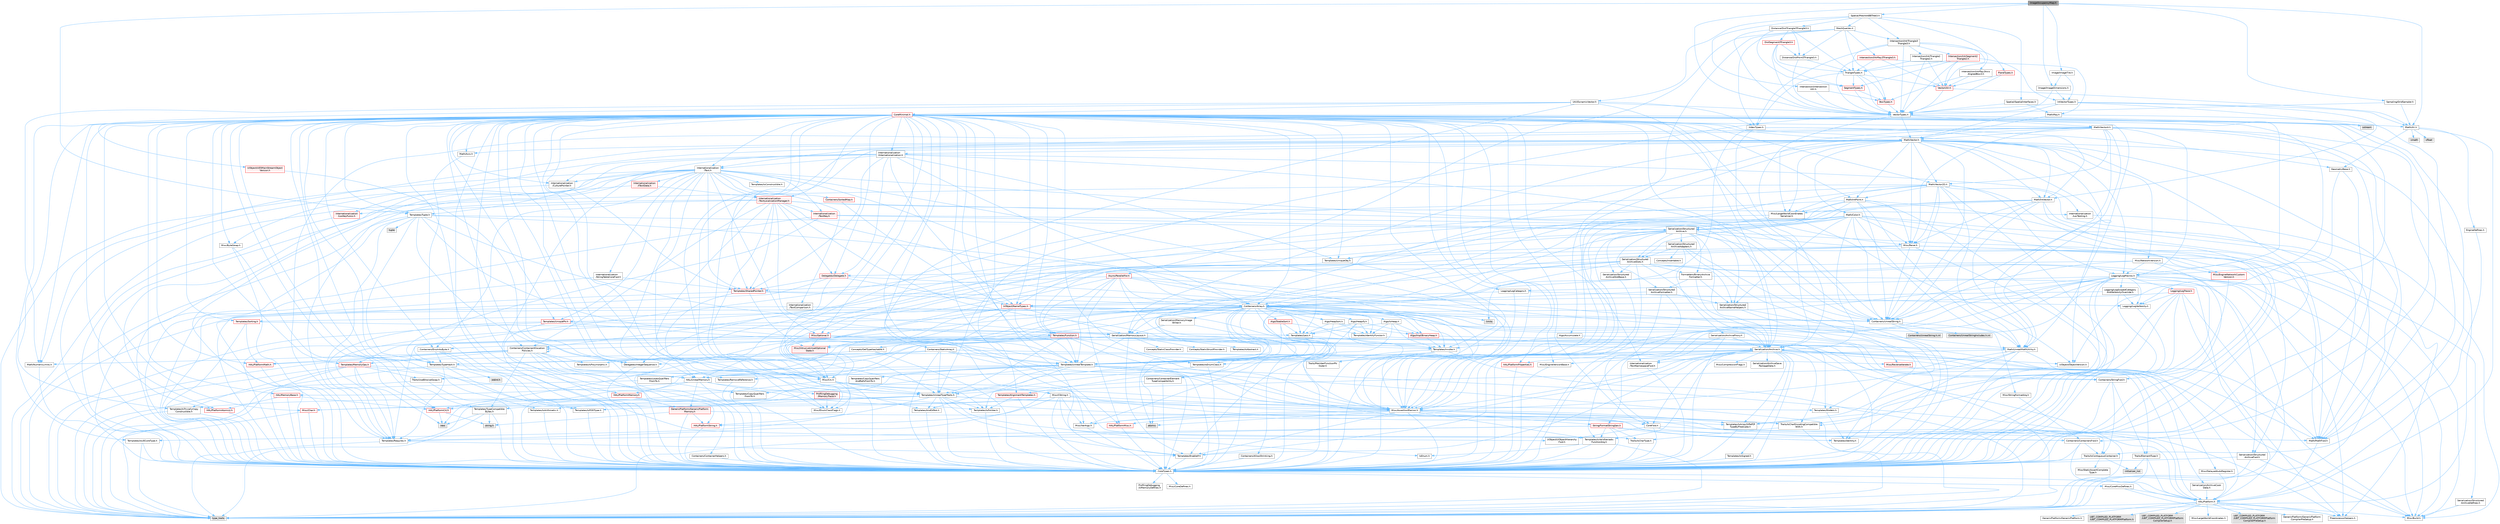 digraph "ImageOccupancyMap.h"
{
 // INTERACTIVE_SVG=YES
 // LATEX_PDF_SIZE
  bgcolor="transparent";
  edge [fontname=Helvetica,fontsize=10,labelfontname=Helvetica,labelfontsize=10];
  node [fontname=Helvetica,fontsize=10,shape=box,height=0.2,width=0.4];
  Node1 [id="Node000001",label="ImageOccupancyMap.h",height=0.2,width=0.4,color="gray40", fillcolor="grey60", style="filled", fontcolor="black",tooltip=" "];
  Node1 -> Node2 [id="edge1_Node000001_Node000002",color="steelblue1",style="solid",tooltip=" "];
  Node2 [id="Node000002",label="Templates/Tuple.h",height=0.2,width=0.4,color="grey40", fillcolor="white", style="filled",URL="$d2/d4f/Tuple_8h.html",tooltip=" "];
  Node2 -> Node3 [id="edge2_Node000002_Node000003",color="steelblue1",style="solid",tooltip=" "];
  Node3 [id="Node000003",label="CoreTypes.h",height=0.2,width=0.4,color="grey40", fillcolor="white", style="filled",URL="$dc/dec/CoreTypes_8h.html",tooltip=" "];
  Node3 -> Node4 [id="edge3_Node000003_Node000004",color="steelblue1",style="solid",tooltip=" "];
  Node4 [id="Node000004",label="HAL/Platform.h",height=0.2,width=0.4,color="grey40", fillcolor="white", style="filled",URL="$d9/dd0/Platform_8h.html",tooltip=" "];
  Node4 -> Node5 [id="edge4_Node000004_Node000005",color="steelblue1",style="solid",tooltip=" "];
  Node5 [id="Node000005",label="Misc/Build.h",height=0.2,width=0.4,color="grey40", fillcolor="white", style="filled",URL="$d3/dbb/Build_8h.html",tooltip=" "];
  Node4 -> Node6 [id="edge5_Node000004_Node000006",color="steelblue1",style="solid",tooltip=" "];
  Node6 [id="Node000006",label="Misc/LargeWorldCoordinates.h",height=0.2,width=0.4,color="grey40", fillcolor="white", style="filled",URL="$d2/dcb/LargeWorldCoordinates_8h.html",tooltip=" "];
  Node4 -> Node7 [id="edge6_Node000004_Node000007",color="steelblue1",style="solid",tooltip=" "];
  Node7 [id="Node000007",label="type_traits",height=0.2,width=0.4,color="grey60", fillcolor="#E0E0E0", style="filled",tooltip=" "];
  Node4 -> Node8 [id="edge7_Node000004_Node000008",color="steelblue1",style="solid",tooltip=" "];
  Node8 [id="Node000008",label="PreprocessorHelpers.h",height=0.2,width=0.4,color="grey40", fillcolor="white", style="filled",URL="$db/ddb/PreprocessorHelpers_8h.html",tooltip=" "];
  Node4 -> Node9 [id="edge8_Node000004_Node000009",color="steelblue1",style="solid",tooltip=" "];
  Node9 [id="Node000009",label="UBT_COMPILED_PLATFORM\l/UBT_COMPILED_PLATFORMPlatform\lCompilerPreSetup.h",height=0.2,width=0.4,color="grey60", fillcolor="#E0E0E0", style="filled",tooltip=" "];
  Node4 -> Node10 [id="edge9_Node000004_Node000010",color="steelblue1",style="solid",tooltip=" "];
  Node10 [id="Node000010",label="GenericPlatform/GenericPlatform\lCompilerPreSetup.h",height=0.2,width=0.4,color="grey40", fillcolor="white", style="filled",URL="$d9/dc8/GenericPlatformCompilerPreSetup_8h.html",tooltip=" "];
  Node4 -> Node11 [id="edge10_Node000004_Node000011",color="steelblue1",style="solid",tooltip=" "];
  Node11 [id="Node000011",label="GenericPlatform/GenericPlatform.h",height=0.2,width=0.4,color="grey40", fillcolor="white", style="filled",URL="$d6/d84/GenericPlatform_8h.html",tooltip=" "];
  Node4 -> Node12 [id="edge11_Node000004_Node000012",color="steelblue1",style="solid",tooltip=" "];
  Node12 [id="Node000012",label="UBT_COMPILED_PLATFORM\l/UBT_COMPILED_PLATFORMPlatform.h",height=0.2,width=0.4,color="grey60", fillcolor="#E0E0E0", style="filled",tooltip=" "];
  Node4 -> Node13 [id="edge12_Node000004_Node000013",color="steelblue1",style="solid",tooltip=" "];
  Node13 [id="Node000013",label="UBT_COMPILED_PLATFORM\l/UBT_COMPILED_PLATFORMPlatform\lCompilerSetup.h",height=0.2,width=0.4,color="grey60", fillcolor="#E0E0E0", style="filled",tooltip=" "];
  Node3 -> Node14 [id="edge13_Node000003_Node000014",color="steelblue1",style="solid",tooltip=" "];
  Node14 [id="Node000014",label="ProfilingDebugging\l/UMemoryDefines.h",height=0.2,width=0.4,color="grey40", fillcolor="white", style="filled",URL="$d2/da2/UMemoryDefines_8h.html",tooltip=" "];
  Node3 -> Node15 [id="edge14_Node000003_Node000015",color="steelblue1",style="solid",tooltip=" "];
  Node15 [id="Node000015",label="Misc/CoreMiscDefines.h",height=0.2,width=0.4,color="grey40", fillcolor="white", style="filled",URL="$da/d38/CoreMiscDefines_8h.html",tooltip=" "];
  Node15 -> Node4 [id="edge15_Node000015_Node000004",color="steelblue1",style="solid",tooltip=" "];
  Node15 -> Node8 [id="edge16_Node000015_Node000008",color="steelblue1",style="solid",tooltip=" "];
  Node3 -> Node16 [id="edge17_Node000003_Node000016",color="steelblue1",style="solid",tooltip=" "];
  Node16 [id="Node000016",label="Misc/CoreDefines.h",height=0.2,width=0.4,color="grey40", fillcolor="white", style="filled",URL="$d3/dd2/CoreDefines_8h.html",tooltip=" "];
  Node2 -> Node17 [id="edge18_Node000002_Node000017",color="steelblue1",style="solid",tooltip=" "];
  Node17 [id="Node000017",label="Templates/UnrealTemplate.h",height=0.2,width=0.4,color="grey40", fillcolor="white", style="filled",URL="$d4/d24/UnrealTemplate_8h.html",tooltip=" "];
  Node17 -> Node3 [id="edge19_Node000017_Node000003",color="steelblue1",style="solid",tooltip=" "];
  Node17 -> Node18 [id="edge20_Node000017_Node000018",color="steelblue1",style="solid",tooltip=" "];
  Node18 [id="Node000018",label="Templates/IsPointer.h",height=0.2,width=0.4,color="grey40", fillcolor="white", style="filled",URL="$d7/d05/IsPointer_8h.html",tooltip=" "];
  Node18 -> Node3 [id="edge21_Node000018_Node000003",color="steelblue1",style="solid",tooltip=" "];
  Node17 -> Node19 [id="edge22_Node000017_Node000019",color="steelblue1",style="solid",tooltip=" "];
  Node19 [id="Node000019",label="HAL/UnrealMemory.h",height=0.2,width=0.4,color="grey40", fillcolor="white", style="filled",URL="$d9/d96/UnrealMemory_8h.html",tooltip=" "];
  Node19 -> Node3 [id="edge23_Node000019_Node000003",color="steelblue1",style="solid",tooltip=" "];
  Node19 -> Node20 [id="edge24_Node000019_Node000020",color="steelblue1",style="solid",tooltip=" "];
  Node20 [id="Node000020",label="GenericPlatform/GenericPlatform\lMemory.h",height=0.2,width=0.4,color="red", fillcolor="#FFF0F0", style="filled",URL="$dd/d22/GenericPlatformMemory_8h.html",tooltip=" "];
  Node20 -> Node21 [id="edge25_Node000020_Node000021",color="steelblue1",style="solid",tooltip=" "];
  Node21 [id="Node000021",label="CoreFwd.h",height=0.2,width=0.4,color="grey40", fillcolor="white", style="filled",URL="$d1/d1e/CoreFwd_8h.html",tooltip=" "];
  Node21 -> Node3 [id="edge26_Node000021_Node000003",color="steelblue1",style="solid",tooltip=" "];
  Node21 -> Node22 [id="edge27_Node000021_Node000022",color="steelblue1",style="solid",tooltip=" "];
  Node22 [id="Node000022",label="Containers/ContainersFwd.h",height=0.2,width=0.4,color="grey40", fillcolor="white", style="filled",URL="$d4/d0a/ContainersFwd_8h.html",tooltip=" "];
  Node22 -> Node4 [id="edge28_Node000022_Node000004",color="steelblue1",style="solid",tooltip=" "];
  Node22 -> Node3 [id="edge29_Node000022_Node000003",color="steelblue1",style="solid",tooltip=" "];
  Node22 -> Node23 [id="edge30_Node000022_Node000023",color="steelblue1",style="solid",tooltip=" "];
  Node23 [id="Node000023",label="Traits/IsContiguousContainer.h",height=0.2,width=0.4,color="grey40", fillcolor="white", style="filled",URL="$d5/d3c/IsContiguousContainer_8h.html",tooltip=" "];
  Node23 -> Node3 [id="edge31_Node000023_Node000003",color="steelblue1",style="solid",tooltip=" "];
  Node23 -> Node24 [id="edge32_Node000023_Node000024",color="steelblue1",style="solid",tooltip=" "];
  Node24 [id="Node000024",label="Misc/StaticAssertComplete\lType.h",height=0.2,width=0.4,color="grey40", fillcolor="white", style="filled",URL="$d5/d4e/StaticAssertCompleteType_8h.html",tooltip=" "];
  Node23 -> Node25 [id="edge33_Node000023_Node000025",color="steelblue1",style="solid",tooltip=" "];
  Node25 [id="Node000025",label="initializer_list",height=0.2,width=0.4,color="grey60", fillcolor="#E0E0E0", style="filled",tooltip=" "];
  Node21 -> Node26 [id="edge34_Node000021_Node000026",color="steelblue1",style="solid",tooltip=" "];
  Node26 [id="Node000026",label="Math/MathFwd.h",height=0.2,width=0.4,color="grey40", fillcolor="white", style="filled",URL="$d2/d10/MathFwd_8h.html",tooltip=" "];
  Node26 -> Node4 [id="edge35_Node000026_Node000004",color="steelblue1",style="solid",tooltip=" "];
  Node21 -> Node27 [id="edge36_Node000021_Node000027",color="steelblue1",style="solid",tooltip=" "];
  Node27 [id="Node000027",label="UObject/UObjectHierarchy\lFwd.h",height=0.2,width=0.4,color="grey40", fillcolor="white", style="filled",URL="$d3/d13/UObjectHierarchyFwd_8h.html",tooltip=" "];
  Node20 -> Node3 [id="edge37_Node000020_Node000003",color="steelblue1",style="solid",tooltip=" "];
  Node20 -> Node28 [id="edge38_Node000020_Node000028",color="steelblue1",style="solid",tooltip=" "];
  Node28 [id="Node000028",label="HAL/PlatformString.h",height=0.2,width=0.4,color="red", fillcolor="#FFF0F0", style="filled",URL="$db/db5/PlatformString_8h.html",tooltip=" "];
  Node28 -> Node3 [id="edge39_Node000028_Node000003",color="steelblue1",style="solid",tooltip=" "];
  Node20 -> Node30 [id="edge40_Node000020_Node000030",color="steelblue1",style="solid",tooltip=" "];
  Node30 [id="Node000030",label="string.h",height=0.2,width=0.4,color="grey60", fillcolor="#E0E0E0", style="filled",tooltip=" "];
  Node19 -> Node32 [id="edge41_Node000019_Node000032",color="steelblue1",style="solid",tooltip=" "];
  Node32 [id="Node000032",label="HAL/MemoryBase.h",height=0.2,width=0.4,color="red", fillcolor="#FFF0F0", style="filled",URL="$d6/d9f/MemoryBase_8h.html",tooltip=" "];
  Node32 -> Node3 [id="edge42_Node000032_Node000003",color="steelblue1",style="solid",tooltip=" "];
  Node32 -> Node33 [id="edge43_Node000032_Node000033",color="steelblue1",style="solid",tooltip=" "];
  Node33 [id="Node000033",label="HAL/PlatformAtomics.h",height=0.2,width=0.4,color="red", fillcolor="#FFF0F0", style="filled",URL="$d3/d36/PlatformAtomics_8h.html",tooltip=" "];
  Node33 -> Node3 [id="edge44_Node000033_Node000003",color="steelblue1",style="solid",tooltip=" "];
  Node32 -> Node36 [id="edge45_Node000032_Node000036",color="steelblue1",style="solid",tooltip=" "];
  Node36 [id="Node000036",label="HAL/PlatformCrt.h",height=0.2,width=0.4,color="red", fillcolor="#FFF0F0", style="filled",URL="$d8/d75/PlatformCrt_8h.html",tooltip=" "];
  Node36 -> Node37 [id="edge46_Node000036_Node000037",color="steelblue1",style="solid",tooltip=" "];
  Node37 [id="Node000037",label="new",height=0.2,width=0.4,color="grey60", fillcolor="#E0E0E0", style="filled",tooltip=" "];
  Node36 -> Node30 [id="edge47_Node000036_Node000030",color="steelblue1",style="solid",tooltip=" "];
  Node19 -> Node87 [id="edge48_Node000019_Node000087",color="steelblue1",style="solid",tooltip=" "];
  Node87 [id="Node000087",label="HAL/PlatformMemory.h",height=0.2,width=0.4,color="red", fillcolor="#FFF0F0", style="filled",URL="$de/d68/PlatformMemory_8h.html",tooltip=" "];
  Node87 -> Node3 [id="edge49_Node000087_Node000003",color="steelblue1",style="solid",tooltip=" "];
  Node87 -> Node20 [id="edge50_Node000087_Node000020",color="steelblue1",style="solid",tooltip=" "];
  Node19 -> Node89 [id="edge51_Node000019_Node000089",color="steelblue1",style="solid",tooltip=" "];
  Node89 [id="Node000089",label="ProfilingDebugging\l/MemoryTrace.h",height=0.2,width=0.4,color="red", fillcolor="#FFF0F0", style="filled",URL="$da/dd7/MemoryTrace_8h.html",tooltip=" "];
  Node89 -> Node4 [id="edge52_Node000089_Node000004",color="steelblue1",style="solid",tooltip=" "];
  Node89 -> Node53 [id="edge53_Node000089_Node000053",color="steelblue1",style="solid",tooltip=" "];
  Node53 [id="Node000053",label="Misc/EnumClassFlags.h",height=0.2,width=0.4,color="grey40", fillcolor="white", style="filled",URL="$d8/de7/EnumClassFlags_8h.html",tooltip=" "];
  Node19 -> Node18 [id="edge54_Node000019_Node000018",color="steelblue1",style="solid",tooltip=" "];
  Node17 -> Node90 [id="edge55_Node000017_Node000090",color="steelblue1",style="solid",tooltip=" "];
  Node90 [id="Node000090",label="Templates/CopyQualifiers\lAndRefsFromTo.h",height=0.2,width=0.4,color="grey40", fillcolor="white", style="filled",URL="$d3/db3/CopyQualifiersAndRefsFromTo_8h.html",tooltip=" "];
  Node90 -> Node91 [id="edge56_Node000090_Node000091",color="steelblue1",style="solid",tooltip=" "];
  Node91 [id="Node000091",label="Templates/CopyQualifiers\lFromTo.h",height=0.2,width=0.4,color="grey40", fillcolor="white", style="filled",URL="$d5/db4/CopyQualifiersFromTo_8h.html",tooltip=" "];
  Node17 -> Node92 [id="edge57_Node000017_Node000092",color="steelblue1",style="solid",tooltip=" "];
  Node92 [id="Node000092",label="Templates/UnrealTypeTraits.h",height=0.2,width=0.4,color="grey40", fillcolor="white", style="filled",URL="$d2/d2d/UnrealTypeTraits_8h.html",tooltip=" "];
  Node92 -> Node3 [id="edge58_Node000092_Node000003",color="steelblue1",style="solid",tooltip=" "];
  Node92 -> Node18 [id="edge59_Node000092_Node000018",color="steelblue1",style="solid",tooltip=" "];
  Node92 -> Node45 [id="edge60_Node000092_Node000045",color="steelblue1",style="solid",tooltip=" "];
  Node45 [id="Node000045",label="Misc/AssertionMacros.h",height=0.2,width=0.4,color="grey40", fillcolor="white", style="filled",URL="$d0/dfa/AssertionMacros_8h.html",tooltip=" "];
  Node45 -> Node3 [id="edge61_Node000045_Node000003",color="steelblue1",style="solid",tooltip=" "];
  Node45 -> Node4 [id="edge62_Node000045_Node000004",color="steelblue1",style="solid",tooltip=" "];
  Node45 -> Node46 [id="edge63_Node000045_Node000046",color="steelblue1",style="solid",tooltip=" "];
  Node46 [id="Node000046",label="HAL/PlatformMisc.h",height=0.2,width=0.4,color="red", fillcolor="#FFF0F0", style="filled",URL="$d0/df5/PlatformMisc_8h.html",tooltip=" "];
  Node46 -> Node3 [id="edge64_Node000046_Node000003",color="steelblue1",style="solid",tooltip=" "];
  Node45 -> Node8 [id="edge65_Node000045_Node000008",color="steelblue1",style="solid",tooltip=" "];
  Node45 -> Node62 [id="edge66_Node000045_Node000062",color="steelblue1",style="solid",tooltip=" "];
  Node62 [id="Node000062",label="Templates/EnableIf.h",height=0.2,width=0.4,color="grey40", fillcolor="white", style="filled",URL="$d7/d60/EnableIf_8h.html",tooltip=" "];
  Node62 -> Node3 [id="edge67_Node000062_Node000003",color="steelblue1",style="solid",tooltip=" "];
  Node45 -> Node63 [id="edge68_Node000045_Node000063",color="steelblue1",style="solid",tooltip=" "];
  Node63 [id="Node000063",label="Templates/IsArrayOrRefOf\lTypeByPredicate.h",height=0.2,width=0.4,color="grey40", fillcolor="white", style="filled",URL="$d6/da1/IsArrayOrRefOfTypeByPredicate_8h.html",tooltip=" "];
  Node63 -> Node3 [id="edge69_Node000063_Node000003",color="steelblue1",style="solid",tooltip=" "];
  Node45 -> Node64 [id="edge70_Node000045_Node000064",color="steelblue1",style="solid",tooltip=" "];
  Node64 [id="Node000064",label="Templates/IsValidVariadic\lFunctionArg.h",height=0.2,width=0.4,color="grey40", fillcolor="white", style="filled",URL="$d0/dc8/IsValidVariadicFunctionArg_8h.html",tooltip=" "];
  Node64 -> Node3 [id="edge71_Node000064_Node000003",color="steelblue1",style="solid",tooltip=" "];
  Node64 -> Node65 [id="edge72_Node000064_Node000065",color="steelblue1",style="solid",tooltip=" "];
  Node65 [id="Node000065",label="IsEnum.h",height=0.2,width=0.4,color="grey40", fillcolor="white", style="filled",URL="$d4/de5/IsEnum_8h.html",tooltip=" "];
  Node64 -> Node7 [id="edge73_Node000064_Node000007",color="steelblue1",style="solid",tooltip=" "];
  Node45 -> Node66 [id="edge74_Node000045_Node000066",color="steelblue1",style="solid",tooltip=" "];
  Node66 [id="Node000066",label="Traits/IsCharEncodingCompatible\lWith.h",height=0.2,width=0.4,color="grey40", fillcolor="white", style="filled",URL="$df/dd1/IsCharEncodingCompatibleWith_8h.html",tooltip=" "];
  Node66 -> Node7 [id="edge75_Node000066_Node000007",color="steelblue1",style="solid",tooltip=" "];
  Node66 -> Node67 [id="edge76_Node000066_Node000067",color="steelblue1",style="solid",tooltip=" "];
  Node67 [id="Node000067",label="Traits/IsCharType.h",height=0.2,width=0.4,color="grey40", fillcolor="white", style="filled",URL="$db/d51/IsCharType_8h.html",tooltip=" "];
  Node67 -> Node3 [id="edge77_Node000067_Node000003",color="steelblue1",style="solid",tooltip=" "];
  Node45 -> Node68 [id="edge78_Node000045_Node000068",color="steelblue1",style="solid",tooltip=" "];
  Node68 [id="Node000068",label="Misc/VarArgs.h",height=0.2,width=0.4,color="grey40", fillcolor="white", style="filled",URL="$d5/d6f/VarArgs_8h.html",tooltip=" "];
  Node68 -> Node3 [id="edge79_Node000068_Node000003",color="steelblue1",style="solid",tooltip=" "];
  Node45 -> Node69 [id="edge80_Node000045_Node000069",color="steelblue1",style="solid",tooltip=" "];
  Node69 [id="Node000069",label="String/FormatStringSan.h",height=0.2,width=0.4,color="red", fillcolor="#FFF0F0", style="filled",URL="$d3/d8b/FormatStringSan_8h.html",tooltip=" "];
  Node69 -> Node7 [id="edge81_Node000069_Node000007",color="steelblue1",style="solid",tooltip=" "];
  Node69 -> Node3 [id="edge82_Node000069_Node000003",color="steelblue1",style="solid",tooltip=" "];
  Node69 -> Node70 [id="edge83_Node000069_Node000070",color="steelblue1",style="solid",tooltip=" "];
  Node70 [id="Node000070",label="Templates/Requires.h",height=0.2,width=0.4,color="grey40", fillcolor="white", style="filled",URL="$dc/d96/Requires_8h.html",tooltip=" "];
  Node70 -> Node62 [id="edge84_Node000070_Node000062",color="steelblue1",style="solid",tooltip=" "];
  Node70 -> Node7 [id="edge85_Node000070_Node000007",color="steelblue1",style="solid",tooltip=" "];
  Node69 -> Node71 [id="edge86_Node000069_Node000071",color="steelblue1",style="solid",tooltip=" "];
  Node71 [id="Node000071",label="Templates/Identity.h",height=0.2,width=0.4,color="grey40", fillcolor="white", style="filled",URL="$d0/dd5/Identity_8h.html",tooltip=" "];
  Node69 -> Node64 [id="edge87_Node000069_Node000064",color="steelblue1",style="solid",tooltip=" "];
  Node69 -> Node67 [id="edge88_Node000069_Node000067",color="steelblue1",style="solid",tooltip=" "];
  Node69 -> Node22 [id="edge89_Node000069_Node000022",color="steelblue1",style="solid",tooltip=" "];
  Node45 -> Node75 [id="edge90_Node000045_Node000075",color="steelblue1",style="solid",tooltip=" "];
  Node75 [id="Node000075",label="atomic",height=0.2,width=0.4,color="grey60", fillcolor="#E0E0E0", style="filled",tooltip=" "];
  Node92 -> Node83 [id="edge91_Node000092_Node000083",color="steelblue1",style="solid",tooltip=" "];
  Node83 [id="Node000083",label="Templates/AndOrNot.h",height=0.2,width=0.4,color="grey40", fillcolor="white", style="filled",URL="$db/d0a/AndOrNot_8h.html",tooltip=" "];
  Node83 -> Node3 [id="edge92_Node000083_Node000003",color="steelblue1",style="solid",tooltip=" "];
  Node92 -> Node62 [id="edge93_Node000092_Node000062",color="steelblue1",style="solid",tooltip=" "];
  Node92 -> Node93 [id="edge94_Node000092_Node000093",color="steelblue1",style="solid",tooltip=" "];
  Node93 [id="Node000093",label="Templates/IsArithmetic.h",height=0.2,width=0.4,color="grey40", fillcolor="white", style="filled",URL="$d2/d5d/IsArithmetic_8h.html",tooltip=" "];
  Node93 -> Node3 [id="edge95_Node000093_Node000003",color="steelblue1",style="solid",tooltip=" "];
  Node92 -> Node65 [id="edge96_Node000092_Node000065",color="steelblue1",style="solid",tooltip=" "];
  Node92 -> Node94 [id="edge97_Node000092_Node000094",color="steelblue1",style="solid",tooltip=" "];
  Node94 [id="Node000094",label="Templates/Models.h",height=0.2,width=0.4,color="grey40", fillcolor="white", style="filled",URL="$d3/d0c/Models_8h.html",tooltip=" "];
  Node94 -> Node71 [id="edge98_Node000094_Node000071",color="steelblue1",style="solid",tooltip=" "];
  Node92 -> Node95 [id="edge99_Node000092_Node000095",color="steelblue1",style="solid",tooltip=" "];
  Node95 [id="Node000095",label="Templates/IsPODType.h",height=0.2,width=0.4,color="grey40", fillcolor="white", style="filled",URL="$d7/db1/IsPODType_8h.html",tooltip=" "];
  Node95 -> Node3 [id="edge100_Node000095_Node000003",color="steelblue1",style="solid",tooltip=" "];
  Node92 -> Node96 [id="edge101_Node000092_Node000096",color="steelblue1",style="solid",tooltip=" "];
  Node96 [id="Node000096",label="Templates/IsUECoreType.h",height=0.2,width=0.4,color="grey40", fillcolor="white", style="filled",URL="$d1/db8/IsUECoreType_8h.html",tooltip=" "];
  Node96 -> Node3 [id="edge102_Node000096_Node000003",color="steelblue1",style="solid",tooltip=" "];
  Node96 -> Node7 [id="edge103_Node000096_Node000007",color="steelblue1",style="solid",tooltip=" "];
  Node92 -> Node84 [id="edge104_Node000092_Node000084",color="steelblue1",style="solid",tooltip=" "];
  Node84 [id="Node000084",label="Templates/IsTriviallyCopy\lConstructible.h",height=0.2,width=0.4,color="grey40", fillcolor="white", style="filled",URL="$d3/d78/IsTriviallyCopyConstructible_8h.html",tooltip=" "];
  Node84 -> Node3 [id="edge105_Node000084_Node000003",color="steelblue1",style="solid",tooltip=" "];
  Node84 -> Node7 [id="edge106_Node000084_Node000007",color="steelblue1",style="solid",tooltip=" "];
  Node17 -> Node97 [id="edge107_Node000017_Node000097",color="steelblue1",style="solid",tooltip=" "];
  Node97 [id="Node000097",label="Templates/RemoveReference.h",height=0.2,width=0.4,color="grey40", fillcolor="white", style="filled",URL="$da/dbe/RemoveReference_8h.html",tooltip=" "];
  Node97 -> Node3 [id="edge108_Node000097_Node000003",color="steelblue1",style="solid",tooltip=" "];
  Node17 -> Node70 [id="edge109_Node000017_Node000070",color="steelblue1",style="solid",tooltip=" "];
  Node17 -> Node98 [id="edge110_Node000017_Node000098",color="steelblue1",style="solid",tooltip=" "];
  Node98 [id="Node000098",label="Templates/TypeCompatible\lBytes.h",height=0.2,width=0.4,color="grey40", fillcolor="white", style="filled",URL="$df/d0a/TypeCompatibleBytes_8h.html",tooltip=" "];
  Node98 -> Node3 [id="edge111_Node000098_Node000003",color="steelblue1",style="solid",tooltip=" "];
  Node98 -> Node30 [id="edge112_Node000098_Node000030",color="steelblue1",style="solid",tooltip=" "];
  Node98 -> Node37 [id="edge113_Node000098_Node000037",color="steelblue1",style="solid",tooltip=" "];
  Node98 -> Node7 [id="edge114_Node000098_Node000007",color="steelblue1",style="solid",tooltip=" "];
  Node17 -> Node71 [id="edge115_Node000017_Node000071",color="steelblue1",style="solid",tooltip=" "];
  Node17 -> Node23 [id="edge116_Node000017_Node000023",color="steelblue1",style="solid",tooltip=" "];
  Node17 -> Node99 [id="edge117_Node000017_Node000099",color="steelblue1",style="solid",tooltip=" "];
  Node99 [id="Node000099",label="Traits/UseBitwiseSwap.h",height=0.2,width=0.4,color="grey40", fillcolor="white", style="filled",URL="$db/df3/UseBitwiseSwap_8h.html",tooltip=" "];
  Node99 -> Node3 [id="edge118_Node000099_Node000003",color="steelblue1",style="solid",tooltip=" "];
  Node99 -> Node7 [id="edge119_Node000099_Node000007",color="steelblue1",style="solid",tooltip=" "];
  Node17 -> Node7 [id="edge120_Node000017_Node000007",color="steelblue1",style="solid",tooltip=" "];
  Node2 -> Node100 [id="edge121_Node000002_Node000100",color="steelblue1",style="solid",tooltip=" "];
  Node100 [id="Node000100",label="Delegates/IntegerSequence.h",height=0.2,width=0.4,color="grey40", fillcolor="white", style="filled",URL="$d2/dcc/IntegerSequence_8h.html",tooltip=" "];
  Node100 -> Node3 [id="edge122_Node000100_Node000003",color="steelblue1",style="solid",tooltip=" "];
  Node2 -> Node101 [id="edge123_Node000002_Node000101",color="steelblue1",style="solid",tooltip=" "];
  Node101 [id="Node000101",label="Templates/Invoke.h",height=0.2,width=0.4,color="grey40", fillcolor="white", style="filled",URL="$d7/deb/Invoke_8h.html",tooltip=" "];
  Node101 -> Node3 [id="edge124_Node000101_Node000003",color="steelblue1",style="solid",tooltip=" "];
  Node101 -> Node102 [id="edge125_Node000101_Node000102",color="steelblue1",style="solid",tooltip=" "];
  Node102 [id="Node000102",label="Traits/MemberFunctionPtr\lOuter.h",height=0.2,width=0.4,color="grey40", fillcolor="white", style="filled",URL="$db/da7/MemberFunctionPtrOuter_8h.html",tooltip=" "];
  Node101 -> Node17 [id="edge126_Node000101_Node000017",color="steelblue1",style="solid",tooltip=" "];
  Node101 -> Node7 [id="edge127_Node000101_Node000007",color="steelblue1",style="solid",tooltip=" "];
  Node2 -> Node103 [id="edge128_Node000002_Node000103",color="steelblue1",style="solid",tooltip=" "];
  Node103 [id="Node000103",label="Serialization/Structured\lArchive.h",height=0.2,width=0.4,color="grey40", fillcolor="white", style="filled",URL="$d9/d1e/StructuredArchive_8h.html",tooltip=" "];
  Node103 -> Node104 [id="edge129_Node000103_Node000104",color="steelblue1",style="solid",tooltip=" "];
  Node104 [id="Node000104",label="Containers/Array.h",height=0.2,width=0.4,color="grey40", fillcolor="white", style="filled",URL="$df/dd0/Array_8h.html",tooltip=" "];
  Node104 -> Node3 [id="edge130_Node000104_Node000003",color="steelblue1",style="solid",tooltip=" "];
  Node104 -> Node45 [id="edge131_Node000104_Node000045",color="steelblue1",style="solid",tooltip=" "];
  Node104 -> Node105 [id="edge132_Node000104_Node000105",color="steelblue1",style="solid",tooltip=" "];
  Node105 [id="Node000105",label="Misc/IntrusiveUnsetOptional\lState.h",height=0.2,width=0.4,color="red", fillcolor="#FFF0F0", style="filled",URL="$d2/d0a/IntrusiveUnsetOptionalState_8h.html",tooltip=" "];
  Node104 -> Node107 [id="edge133_Node000104_Node000107",color="steelblue1",style="solid",tooltip=" "];
  Node107 [id="Node000107",label="Misc/ReverseIterate.h",height=0.2,width=0.4,color="red", fillcolor="#FFF0F0", style="filled",URL="$db/de3/ReverseIterate_8h.html",tooltip=" "];
  Node107 -> Node4 [id="edge134_Node000107_Node000004",color="steelblue1",style="solid",tooltip=" "];
  Node104 -> Node19 [id="edge135_Node000104_Node000019",color="steelblue1",style="solid",tooltip=" "];
  Node104 -> Node92 [id="edge136_Node000104_Node000092",color="steelblue1",style="solid",tooltip=" "];
  Node104 -> Node17 [id="edge137_Node000104_Node000017",color="steelblue1",style="solid",tooltip=" "];
  Node104 -> Node109 [id="edge138_Node000104_Node000109",color="steelblue1",style="solid",tooltip=" "];
  Node109 [id="Node000109",label="Containers/AllowShrinking.h",height=0.2,width=0.4,color="grey40", fillcolor="white", style="filled",URL="$d7/d1a/AllowShrinking_8h.html",tooltip=" "];
  Node109 -> Node3 [id="edge139_Node000109_Node000003",color="steelblue1",style="solid",tooltip=" "];
  Node104 -> Node110 [id="edge140_Node000104_Node000110",color="steelblue1",style="solid",tooltip=" "];
  Node110 [id="Node000110",label="Containers/ContainerAllocation\lPolicies.h",height=0.2,width=0.4,color="grey40", fillcolor="white", style="filled",URL="$d7/dff/ContainerAllocationPolicies_8h.html",tooltip=" "];
  Node110 -> Node3 [id="edge141_Node000110_Node000003",color="steelblue1",style="solid",tooltip=" "];
  Node110 -> Node111 [id="edge142_Node000110_Node000111",color="steelblue1",style="solid",tooltip=" "];
  Node111 [id="Node000111",label="Containers/ContainerHelpers.h",height=0.2,width=0.4,color="grey40", fillcolor="white", style="filled",URL="$d7/d33/ContainerHelpers_8h.html",tooltip=" "];
  Node111 -> Node3 [id="edge143_Node000111_Node000003",color="steelblue1",style="solid",tooltip=" "];
  Node110 -> Node110 [id="edge144_Node000110_Node000110",color="steelblue1",style="solid",tooltip=" "];
  Node110 -> Node112 [id="edge145_Node000110_Node000112",color="steelblue1",style="solid",tooltip=" "];
  Node112 [id="Node000112",label="HAL/PlatformMath.h",height=0.2,width=0.4,color="red", fillcolor="#FFF0F0", style="filled",URL="$dc/d53/PlatformMath_8h.html",tooltip=" "];
  Node112 -> Node3 [id="edge146_Node000112_Node000003",color="steelblue1",style="solid",tooltip=" "];
  Node110 -> Node19 [id="edge147_Node000110_Node000019",color="steelblue1",style="solid",tooltip=" "];
  Node110 -> Node51 [id="edge148_Node000110_Node000051",color="steelblue1",style="solid",tooltip=" "];
  Node51 [id="Node000051",label="Math/NumericLimits.h",height=0.2,width=0.4,color="grey40", fillcolor="white", style="filled",URL="$df/d1b/NumericLimits_8h.html",tooltip=" "];
  Node51 -> Node3 [id="edge149_Node000051_Node000003",color="steelblue1",style="solid",tooltip=" "];
  Node110 -> Node45 [id="edge150_Node000110_Node000045",color="steelblue1",style="solid",tooltip=" "];
  Node110 -> Node120 [id="edge151_Node000110_Node000120",color="steelblue1",style="solid",tooltip=" "];
  Node120 [id="Node000120",label="Templates/IsPolymorphic.h",height=0.2,width=0.4,color="grey40", fillcolor="white", style="filled",URL="$dc/d20/IsPolymorphic_8h.html",tooltip=" "];
  Node110 -> Node121 [id="edge152_Node000110_Node000121",color="steelblue1",style="solid",tooltip=" "];
  Node121 [id="Node000121",label="Templates/MemoryOps.h",height=0.2,width=0.4,color="red", fillcolor="#FFF0F0", style="filled",URL="$db/dea/MemoryOps_8h.html",tooltip=" "];
  Node121 -> Node3 [id="edge153_Node000121_Node000003",color="steelblue1",style="solid",tooltip=" "];
  Node121 -> Node19 [id="edge154_Node000121_Node000019",color="steelblue1",style="solid",tooltip=" "];
  Node121 -> Node84 [id="edge155_Node000121_Node000084",color="steelblue1",style="solid",tooltip=" "];
  Node121 -> Node70 [id="edge156_Node000121_Node000070",color="steelblue1",style="solid",tooltip=" "];
  Node121 -> Node92 [id="edge157_Node000121_Node000092",color="steelblue1",style="solid",tooltip=" "];
  Node121 -> Node99 [id="edge158_Node000121_Node000099",color="steelblue1",style="solid",tooltip=" "];
  Node121 -> Node37 [id="edge159_Node000121_Node000037",color="steelblue1",style="solid",tooltip=" "];
  Node121 -> Node7 [id="edge160_Node000121_Node000007",color="steelblue1",style="solid",tooltip=" "];
  Node110 -> Node98 [id="edge161_Node000110_Node000098",color="steelblue1",style="solid",tooltip=" "];
  Node110 -> Node7 [id="edge162_Node000110_Node000007",color="steelblue1",style="solid",tooltip=" "];
  Node104 -> Node122 [id="edge163_Node000104_Node000122",color="steelblue1",style="solid",tooltip=" "];
  Node122 [id="Node000122",label="Containers/ContainerElement\lTypeCompatibility.h",height=0.2,width=0.4,color="grey40", fillcolor="white", style="filled",URL="$df/ddf/ContainerElementTypeCompatibility_8h.html",tooltip=" "];
  Node122 -> Node3 [id="edge164_Node000122_Node000003",color="steelblue1",style="solid",tooltip=" "];
  Node122 -> Node92 [id="edge165_Node000122_Node000092",color="steelblue1",style="solid",tooltip=" "];
  Node104 -> Node123 [id="edge166_Node000104_Node000123",color="steelblue1",style="solid",tooltip=" "];
  Node123 [id="Node000123",label="Serialization/Archive.h",height=0.2,width=0.4,color="grey40", fillcolor="white", style="filled",URL="$d7/d3b/Archive_8h.html",tooltip=" "];
  Node123 -> Node21 [id="edge167_Node000123_Node000021",color="steelblue1",style="solid",tooltip=" "];
  Node123 -> Node3 [id="edge168_Node000123_Node000003",color="steelblue1",style="solid",tooltip=" "];
  Node123 -> Node124 [id="edge169_Node000123_Node000124",color="steelblue1",style="solid",tooltip=" "];
  Node124 [id="Node000124",label="HAL/PlatformProperties.h",height=0.2,width=0.4,color="red", fillcolor="#FFF0F0", style="filled",URL="$d9/db0/PlatformProperties_8h.html",tooltip=" "];
  Node124 -> Node3 [id="edge170_Node000124_Node000003",color="steelblue1",style="solid",tooltip=" "];
  Node123 -> Node127 [id="edge171_Node000123_Node000127",color="steelblue1",style="solid",tooltip=" "];
  Node127 [id="Node000127",label="Internationalization\l/TextNamespaceFwd.h",height=0.2,width=0.4,color="grey40", fillcolor="white", style="filled",URL="$d8/d97/TextNamespaceFwd_8h.html",tooltip=" "];
  Node127 -> Node3 [id="edge172_Node000127_Node000003",color="steelblue1",style="solid",tooltip=" "];
  Node123 -> Node26 [id="edge173_Node000123_Node000026",color="steelblue1",style="solid",tooltip=" "];
  Node123 -> Node45 [id="edge174_Node000123_Node000045",color="steelblue1",style="solid",tooltip=" "];
  Node123 -> Node5 [id="edge175_Node000123_Node000005",color="steelblue1",style="solid",tooltip=" "];
  Node123 -> Node52 [id="edge176_Node000123_Node000052",color="steelblue1",style="solid",tooltip=" "];
  Node52 [id="Node000052",label="Misc/CompressionFlags.h",height=0.2,width=0.4,color="grey40", fillcolor="white", style="filled",URL="$d9/d76/CompressionFlags_8h.html",tooltip=" "];
  Node123 -> Node128 [id="edge177_Node000123_Node000128",color="steelblue1",style="solid",tooltip=" "];
  Node128 [id="Node000128",label="Misc/EngineVersionBase.h",height=0.2,width=0.4,color="grey40", fillcolor="white", style="filled",URL="$d5/d2b/EngineVersionBase_8h.html",tooltip=" "];
  Node128 -> Node3 [id="edge178_Node000128_Node000003",color="steelblue1",style="solid",tooltip=" "];
  Node123 -> Node68 [id="edge179_Node000123_Node000068",color="steelblue1",style="solid",tooltip=" "];
  Node123 -> Node129 [id="edge180_Node000123_Node000129",color="steelblue1",style="solid",tooltip=" "];
  Node129 [id="Node000129",label="Serialization/ArchiveCook\lData.h",height=0.2,width=0.4,color="grey40", fillcolor="white", style="filled",URL="$dc/db6/ArchiveCookData_8h.html",tooltip=" "];
  Node129 -> Node4 [id="edge181_Node000129_Node000004",color="steelblue1",style="solid",tooltip=" "];
  Node123 -> Node130 [id="edge182_Node000123_Node000130",color="steelblue1",style="solid",tooltip=" "];
  Node130 [id="Node000130",label="Serialization/ArchiveSave\lPackageData.h",height=0.2,width=0.4,color="grey40", fillcolor="white", style="filled",URL="$d1/d37/ArchiveSavePackageData_8h.html",tooltip=" "];
  Node123 -> Node62 [id="edge183_Node000123_Node000062",color="steelblue1",style="solid",tooltip=" "];
  Node123 -> Node63 [id="edge184_Node000123_Node000063",color="steelblue1",style="solid",tooltip=" "];
  Node123 -> Node131 [id="edge185_Node000123_Node000131",color="steelblue1",style="solid",tooltip=" "];
  Node131 [id="Node000131",label="Templates/IsEnumClass.h",height=0.2,width=0.4,color="grey40", fillcolor="white", style="filled",URL="$d7/d15/IsEnumClass_8h.html",tooltip=" "];
  Node131 -> Node3 [id="edge186_Node000131_Node000003",color="steelblue1",style="solid",tooltip=" "];
  Node131 -> Node83 [id="edge187_Node000131_Node000083",color="steelblue1",style="solid",tooltip=" "];
  Node123 -> Node117 [id="edge188_Node000123_Node000117",color="steelblue1",style="solid",tooltip=" "];
  Node117 [id="Node000117",label="Templates/IsSigned.h",height=0.2,width=0.4,color="grey40", fillcolor="white", style="filled",URL="$d8/dd8/IsSigned_8h.html",tooltip=" "];
  Node117 -> Node3 [id="edge189_Node000117_Node000003",color="steelblue1",style="solid",tooltip=" "];
  Node123 -> Node64 [id="edge190_Node000123_Node000064",color="steelblue1",style="solid",tooltip=" "];
  Node123 -> Node17 [id="edge191_Node000123_Node000017",color="steelblue1",style="solid",tooltip=" "];
  Node123 -> Node66 [id="edge192_Node000123_Node000066",color="steelblue1",style="solid",tooltip=" "];
  Node123 -> Node132 [id="edge193_Node000123_Node000132",color="steelblue1",style="solid",tooltip=" "];
  Node132 [id="Node000132",label="UObject/ObjectVersion.h",height=0.2,width=0.4,color="grey40", fillcolor="white", style="filled",URL="$da/d63/ObjectVersion_8h.html",tooltip=" "];
  Node132 -> Node3 [id="edge194_Node000132_Node000003",color="steelblue1",style="solid",tooltip=" "];
  Node104 -> Node133 [id="edge195_Node000104_Node000133",color="steelblue1",style="solid",tooltip=" "];
  Node133 [id="Node000133",label="Serialization/MemoryImage\lWriter.h",height=0.2,width=0.4,color="grey40", fillcolor="white", style="filled",URL="$d0/d08/MemoryImageWriter_8h.html",tooltip=" "];
  Node133 -> Node3 [id="edge196_Node000133_Node000003",color="steelblue1",style="solid",tooltip=" "];
  Node133 -> Node134 [id="edge197_Node000133_Node000134",color="steelblue1",style="solid",tooltip=" "];
  Node134 [id="Node000134",label="Serialization/MemoryLayout.h",height=0.2,width=0.4,color="grey40", fillcolor="white", style="filled",URL="$d7/d66/MemoryLayout_8h.html",tooltip=" "];
  Node134 -> Node135 [id="edge198_Node000134_Node000135",color="steelblue1",style="solid",tooltip=" "];
  Node135 [id="Node000135",label="Concepts/StaticClassProvider.h",height=0.2,width=0.4,color="grey40", fillcolor="white", style="filled",URL="$dd/d83/StaticClassProvider_8h.html",tooltip=" "];
  Node134 -> Node136 [id="edge199_Node000134_Node000136",color="steelblue1",style="solid",tooltip=" "];
  Node136 [id="Node000136",label="Concepts/StaticStructProvider.h",height=0.2,width=0.4,color="grey40", fillcolor="white", style="filled",URL="$d5/d77/StaticStructProvider_8h.html",tooltip=" "];
  Node134 -> Node137 [id="edge200_Node000134_Node000137",color="steelblue1",style="solid",tooltip=" "];
  Node137 [id="Node000137",label="Containers/EnumAsByte.h",height=0.2,width=0.4,color="grey40", fillcolor="white", style="filled",URL="$d6/d9a/EnumAsByte_8h.html",tooltip=" "];
  Node137 -> Node3 [id="edge201_Node000137_Node000003",color="steelblue1",style="solid",tooltip=" "];
  Node137 -> Node95 [id="edge202_Node000137_Node000095",color="steelblue1",style="solid",tooltip=" "];
  Node137 -> Node138 [id="edge203_Node000137_Node000138",color="steelblue1",style="solid",tooltip=" "];
  Node138 [id="Node000138",label="Templates/TypeHash.h",height=0.2,width=0.4,color="grey40", fillcolor="white", style="filled",URL="$d1/d62/TypeHash_8h.html",tooltip=" "];
  Node138 -> Node3 [id="edge204_Node000138_Node000003",color="steelblue1",style="solid",tooltip=" "];
  Node138 -> Node70 [id="edge205_Node000138_Node000070",color="steelblue1",style="solid",tooltip=" "];
  Node138 -> Node139 [id="edge206_Node000138_Node000139",color="steelblue1",style="solid",tooltip=" "];
  Node139 [id="Node000139",label="Misc/Crc.h",height=0.2,width=0.4,color="grey40", fillcolor="white", style="filled",URL="$d4/dd2/Crc_8h.html",tooltip=" "];
  Node139 -> Node3 [id="edge207_Node000139_Node000003",color="steelblue1",style="solid",tooltip=" "];
  Node139 -> Node28 [id="edge208_Node000139_Node000028",color="steelblue1",style="solid",tooltip=" "];
  Node139 -> Node45 [id="edge209_Node000139_Node000045",color="steelblue1",style="solid",tooltip=" "];
  Node139 -> Node140 [id="edge210_Node000139_Node000140",color="steelblue1",style="solid",tooltip=" "];
  Node140 [id="Node000140",label="Misc/CString.h",height=0.2,width=0.4,color="grey40", fillcolor="white", style="filled",URL="$d2/d49/CString_8h.html",tooltip=" "];
  Node140 -> Node3 [id="edge211_Node000140_Node000003",color="steelblue1",style="solid",tooltip=" "];
  Node140 -> Node36 [id="edge212_Node000140_Node000036",color="steelblue1",style="solid",tooltip=" "];
  Node140 -> Node28 [id="edge213_Node000140_Node000028",color="steelblue1",style="solid",tooltip=" "];
  Node140 -> Node45 [id="edge214_Node000140_Node000045",color="steelblue1",style="solid",tooltip=" "];
  Node140 -> Node141 [id="edge215_Node000140_Node000141",color="steelblue1",style="solid",tooltip=" "];
  Node141 [id="Node000141",label="Misc/Char.h",height=0.2,width=0.4,color="red", fillcolor="#FFF0F0", style="filled",URL="$d0/d58/Char_8h.html",tooltip=" "];
  Node141 -> Node3 [id="edge216_Node000141_Node000003",color="steelblue1",style="solid",tooltip=" "];
  Node141 -> Node7 [id="edge217_Node000141_Node000007",color="steelblue1",style="solid",tooltip=" "];
  Node140 -> Node68 [id="edge218_Node000140_Node000068",color="steelblue1",style="solid",tooltip=" "];
  Node140 -> Node63 [id="edge219_Node000140_Node000063",color="steelblue1",style="solid",tooltip=" "];
  Node140 -> Node64 [id="edge220_Node000140_Node000064",color="steelblue1",style="solid",tooltip=" "];
  Node140 -> Node66 [id="edge221_Node000140_Node000066",color="steelblue1",style="solid",tooltip=" "];
  Node139 -> Node141 [id="edge222_Node000139_Node000141",color="steelblue1",style="solid",tooltip=" "];
  Node139 -> Node92 [id="edge223_Node000139_Node000092",color="steelblue1",style="solid",tooltip=" "];
  Node139 -> Node67 [id="edge224_Node000139_Node000067",color="steelblue1",style="solid",tooltip=" "];
  Node138 -> Node144 [id="edge225_Node000138_Node000144",color="steelblue1",style="solid",tooltip=" "];
  Node144 [id="Node000144",label="stdint.h",height=0.2,width=0.4,color="grey60", fillcolor="#E0E0E0", style="filled",tooltip=" "];
  Node138 -> Node7 [id="edge226_Node000138_Node000007",color="steelblue1",style="solid",tooltip=" "];
  Node134 -> Node48 [id="edge227_Node000134_Node000048",color="steelblue1",style="solid",tooltip=" "];
  Node48 [id="Node000048",label="Containers/StringFwd.h",height=0.2,width=0.4,color="grey40", fillcolor="white", style="filled",URL="$df/d37/StringFwd_8h.html",tooltip=" "];
  Node48 -> Node3 [id="edge228_Node000048_Node000003",color="steelblue1",style="solid",tooltip=" "];
  Node48 -> Node49 [id="edge229_Node000048_Node000049",color="steelblue1",style="solid",tooltip=" "];
  Node49 [id="Node000049",label="Traits/ElementType.h",height=0.2,width=0.4,color="grey40", fillcolor="white", style="filled",URL="$d5/d4f/ElementType_8h.html",tooltip=" "];
  Node49 -> Node4 [id="edge230_Node000049_Node000004",color="steelblue1",style="solid",tooltip=" "];
  Node49 -> Node25 [id="edge231_Node000049_Node000025",color="steelblue1",style="solid",tooltip=" "];
  Node49 -> Node7 [id="edge232_Node000049_Node000007",color="steelblue1",style="solid",tooltip=" "];
  Node48 -> Node23 [id="edge233_Node000048_Node000023",color="steelblue1",style="solid",tooltip=" "];
  Node134 -> Node19 [id="edge234_Node000134_Node000019",color="steelblue1",style="solid",tooltip=" "];
  Node134 -> Node145 [id="edge235_Node000134_Node000145",color="steelblue1",style="solid",tooltip=" "];
  Node145 [id="Node000145",label="Misc/DelayedAutoRegister.h",height=0.2,width=0.4,color="grey40", fillcolor="white", style="filled",URL="$d1/dda/DelayedAutoRegister_8h.html",tooltip=" "];
  Node145 -> Node4 [id="edge236_Node000145_Node000004",color="steelblue1",style="solid",tooltip=" "];
  Node134 -> Node62 [id="edge237_Node000134_Node000062",color="steelblue1",style="solid",tooltip=" "];
  Node134 -> Node146 [id="edge238_Node000134_Node000146",color="steelblue1",style="solid",tooltip=" "];
  Node146 [id="Node000146",label="Templates/IsAbstract.h",height=0.2,width=0.4,color="grey40", fillcolor="white", style="filled",URL="$d8/db7/IsAbstract_8h.html",tooltip=" "];
  Node134 -> Node120 [id="edge239_Node000134_Node000120",color="steelblue1",style="solid",tooltip=" "];
  Node134 -> Node94 [id="edge240_Node000134_Node000094",color="steelblue1",style="solid",tooltip=" "];
  Node134 -> Node17 [id="edge241_Node000134_Node000017",color="steelblue1",style="solid",tooltip=" "];
  Node104 -> Node147 [id="edge242_Node000104_Node000147",color="steelblue1",style="solid",tooltip=" "];
  Node147 [id="Node000147",label="Algo/Heapify.h",height=0.2,width=0.4,color="grey40", fillcolor="white", style="filled",URL="$d0/d2a/Heapify_8h.html",tooltip=" "];
  Node147 -> Node148 [id="edge243_Node000147_Node000148",color="steelblue1",style="solid",tooltip=" "];
  Node148 [id="Node000148",label="Algo/Impl/BinaryHeap.h",height=0.2,width=0.4,color="red", fillcolor="#FFF0F0", style="filled",URL="$d7/da3/Algo_2Impl_2BinaryHeap_8h.html",tooltip=" "];
  Node148 -> Node101 [id="edge244_Node000148_Node000101",color="steelblue1",style="solid",tooltip=" "];
  Node148 -> Node7 [id="edge245_Node000148_Node000007",color="steelblue1",style="solid",tooltip=" "];
  Node147 -> Node151 [id="edge246_Node000147_Node000151",color="steelblue1",style="solid",tooltip=" "];
  Node151 [id="Node000151",label="Templates/IdentityFunctor.h",height=0.2,width=0.4,color="grey40", fillcolor="white", style="filled",URL="$d7/d2e/IdentityFunctor_8h.html",tooltip=" "];
  Node151 -> Node4 [id="edge247_Node000151_Node000004",color="steelblue1",style="solid",tooltip=" "];
  Node147 -> Node101 [id="edge248_Node000147_Node000101",color="steelblue1",style="solid",tooltip=" "];
  Node147 -> Node152 [id="edge249_Node000147_Node000152",color="steelblue1",style="solid",tooltip=" "];
  Node152 [id="Node000152",label="Templates/Less.h",height=0.2,width=0.4,color="grey40", fillcolor="white", style="filled",URL="$de/dc8/Less_8h.html",tooltip=" "];
  Node152 -> Node3 [id="edge250_Node000152_Node000003",color="steelblue1",style="solid",tooltip=" "];
  Node152 -> Node17 [id="edge251_Node000152_Node000017",color="steelblue1",style="solid",tooltip=" "];
  Node147 -> Node17 [id="edge252_Node000147_Node000017",color="steelblue1",style="solid",tooltip=" "];
  Node104 -> Node153 [id="edge253_Node000104_Node000153",color="steelblue1",style="solid",tooltip=" "];
  Node153 [id="Node000153",label="Algo/HeapSort.h",height=0.2,width=0.4,color="grey40", fillcolor="white", style="filled",URL="$d3/d92/HeapSort_8h.html",tooltip=" "];
  Node153 -> Node148 [id="edge254_Node000153_Node000148",color="steelblue1",style="solid",tooltip=" "];
  Node153 -> Node151 [id="edge255_Node000153_Node000151",color="steelblue1",style="solid",tooltip=" "];
  Node153 -> Node152 [id="edge256_Node000153_Node000152",color="steelblue1",style="solid",tooltip=" "];
  Node153 -> Node17 [id="edge257_Node000153_Node000017",color="steelblue1",style="solid",tooltip=" "];
  Node104 -> Node154 [id="edge258_Node000104_Node000154",color="steelblue1",style="solid",tooltip=" "];
  Node154 [id="Node000154",label="Algo/IsHeap.h",height=0.2,width=0.4,color="grey40", fillcolor="white", style="filled",URL="$de/d32/IsHeap_8h.html",tooltip=" "];
  Node154 -> Node148 [id="edge259_Node000154_Node000148",color="steelblue1",style="solid",tooltip=" "];
  Node154 -> Node151 [id="edge260_Node000154_Node000151",color="steelblue1",style="solid",tooltip=" "];
  Node154 -> Node101 [id="edge261_Node000154_Node000101",color="steelblue1",style="solid",tooltip=" "];
  Node154 -> Node152 [id="edge262_Node000154_Node000152",color="steelblue1",style="solid",tooltip=" "];
  Node154 -> Node17 [id="edge263_Node000154_Node000017",color="steelblue1",style="solid",tooltip=" "];
  Node104 -> Node148 [id="edge264_Node000104_Node000148",color="steelblue1",style="solid",tooltip=" "];
  Node104 -> Node155 [id="edge265_Node000104_Node000155",color="steelblue1",style="solid",tooltip=" "];
  Node155 [id="Node000155",label="Algo/StableSort.h",height=0.2,width=0.4,color="red", fillcolor="#FFF0F0", style="filled",URL="$d7/d3c/StableSort_8h.html",tooltip=" "];
  Node155 -> Node151 [id="edge266_Node000155_Node000151",color="steelblue1",style="solid",tooltip=" "];
  Node155 -> Node101 [id="edge267_Node000155_Node000101",color="steelblue1",style="solid",tooltip=" "];
  Node155 -> Node152 [id="edge268_Node000155_Node000152",color="steelblue1",style="solid",tooltip=" "];
  Node155 -> Node17 [id="edge269_Node000155_Node000017",color="steelblue1",style="solid",tooltip=" "];
  Node104 -> Node158 [id="edge270_Node000104_Node000158",color="steelblue1",style="solid",tooltip=" "];
  Node158 [id="Node000158",label="Concepts/GetTypeHashable.h",height=0.2,width=0.4,color="grey40", fillcolor="white", style="filled",URL="$d3/da2/GetTypeHashable_8h.html",tooltip=" "];
  Node158 -> Node3 [id="edge271_Node000158_Node000003",color="steelblue1",style="solid",tooltip=" "];
  Node158 -> Node138 [id="edge272_Node000158_Node000138",color="steelblue1",style="solid",tooltip=" "];
  Node104 -> Node151 [id="edge273_Node000104_Node000151",color="steelblue1",style="solid",tooltip=" "];
  Node104 -> Node101 [id="edge274_Node000104_Node000101",color="steelblue1",style="solid",tooltip=" "];
  Node104 -> Node152 [id="edge275_Node000104_Node000152",color="steelblue1",style="solid",tooltip=" "];
  Node104 -> Node159 [id="edge276_Node000104_Node000159",color="steelblue1",style="solid",tooltip=" "];
  Node159 [id="Node000159",label="Templates/LosesQualifiers\lFromTo.h",height=0.2,width=0.4,color="grey40", fillcolor="white", style="filled",URL="$d2/db3/LosesQualifiersFromTo_8h.html",tooltip=" "];
  Node159 -> Node91 [id="edge277_Node000159_Node000091",color="steelblue1",style="solid",tooltip=" "];
  Node159 -> Node7 [id="edge278_Node000159_Node000007",color="steelblue1",style="solid",tooltip=" "];
  Node104 -> Node70 [id="edge279_Node000104_Node000070",color="steelblue1",style="solid",tooltip=" "];
  Node104 -> Node160 [id="edge280_Node000104_Node000160",color="steelblue1",style="solid",tooltip=" "];
  Node160 [id="Node000160",label="Templates/Sorting.h",height=0.2,width=0.4,color="red", fillcolor="#FFF0F0", style="filled",URL="$d3/d9e/Sorting_8h.html",tooltip=" "];
  Node160 -> Node3 [id="edge281_Node000160_Node000003",color="steelblue1",style="solid",tooltip=" "];
  Node160 -> Node112 [id="edge282_Node000160_Node000112",color="steelblue1",style="solid",tooltip=" "];
  Node160 -> Node152 [id="edge283_Node000160_Node000152",color="steelblue1",style="solid",tooltip=" "];
  Node104 -> Node164 [id="edge284_Node000104_Node000164",color="steelblue1",style="solid",tooltip=" "];
  Node164 [id="Node000164",label="Templates/AlignmentTemplates.h",height=0.2,width=0.4,color="red", fillcolor="#FFF0F0", style="filled",URL="$dd/d32/AlignmentTemplates_8h.html",tooltip=" "];
  Node164 -> Node3 [id="edge285_Node000164_Node000003",color="steelblue1",style="solid",tooltip=" "];
  Node164 -> Node18 [id="edge286_Node000164_Node000018",color="steelblue1",style="solid",tooltip=" "];
  Node104 -> Node49 [id="edge287_Node000104_Node000049",color="steelblue1",style="solid",tooltip=" "];
  Node104 -> Node118 [id="edge288_Node000104_Node000118",color="steelblue1",style="solid",tooltip=" "];
  Node118 [id="Node000118",label="limits",height=0.2,width=0.4,color="grey60", fillcolor="#E0E0E0", style="filled",tooltip=" "];
  Node104 -> Node7 [id="edge289_Node000104_Node000007",color="steelblue1",style="solid",tooltip=" "];
  Node103 -> Node110 [id="edge290_Node000103_Node000110",color="steelblue1",style="solid",tooltip=" "];
  Node103 -> Node3 [id="edge291_Node000103_Node000003",color="steelblue1",style="solid",tooltip=" "];
  Node103 -> Node165 [id="edge292_Node000103_Node000165",color="steelblue1",style="solid",tooltip=" "];
  Node165 [id="Node000165",label="Formatters/BinaryArchive\lFormatter.h",height=0.2,width=0.4,color="grey40", fillcolor="white", style="filled",URL="$d2/d01/BinaryArchiveFormatter_8h.html",tooltip=" "];
  Node165 -> Node104 [id="edge293_Node000165_Node000104",color="steelblue1",style="solid",tooltip=" "];
  Node165 -> Node4 [id="edge294_Node000165_Node000004",color="steelblue1",style="solid",tooltip=" "];
  Node165 -> Node123 [id="edge295_Node000165_Node000123",color="steelblue1",style="solid",tooltip=" "];
  Node165 -> Node166 [id="edge296_Node000165_Node000166",color="steelblue1",style="solid",tooltip=" "];
  Node166 [id="Node000166",label="Serialization/Structured\lArchiveFormatter.h",height=0.2,width=0.4,color="grey40", fillcolor="white", style="filled",URL="$db/dfe/StructuredArchiveFormatter_8h.html",tooltip=" "];
  Node166 -> Node104 [id="edge297_Node000166_Node000104",color="steelblue1",style="solid",tooltip=" "];
  Node166 -> Node21 [id="edge298_Node000166_Node000021",color="steelblue1",style="solid",tooltip=" "];
  Node166 -> Node3 [id="edge299_Node000166_Node000003",color="steelblue1",style="solid",tooltip=" "];
  Node166 -> Node167 [id="edge300_Node000166_Node000167",color="steelblue1",style="solid",tooltip=" "];
  Node167 [id="Node000167",label="Serialization/Structured\lArchiveNameHelpers.h",height=0.2,width=0.4,color="grey40", fillcolor="white", style="filled",URL="$d0/d7b/StructuredArchiveNameHelpers_8h.html",tooltip=" "];
  Node167 -> Node3 [id="edge301_Node000167_Node000003",color="steelblue1",style="solid",tooltip=" "];
  Node167 -> Node71 [id="edge302_Node000167_Node000071",color="steelblue1",style="solid",tooltip=" "];
  Node165 -> Node167 [id="edge303_Node000165_Node000167",color="steelblue1",style="solid",tooltip=" "];
  Node103 -> Node5 [id="edge304_Node000103_Node000005",color="steelblue1",style="solid",tooltip=" "];
  Node103 -> Node123 [id="edge305_Node000103_Node000123",color="steelblue1",style="solid",tooltip=" "];
  Node103 -> Node168 [id="edge306_Node000103_Node000168",color="steelblue1",style="solid",tooltip=" "];
  Node168 [id="Node000168",label="Serialization/Structured\lArchiveAdapters.h",height=0.2,width=0.4,color="grey40", fillcolor="white", style="filled",URL="$d3/de1/StructuredArchiveAdapters_8h.html",tooltip=" "];
  Node168 -> Node3 [id="edge307_Node000168_Node000003",color="steelblue1",style="solid",tooltip=" "];
  Node168 -> Node169 [id="edge308_Node000168_Node000169",color="steelblue1",style="solid",tooltip=" "];
  Node169 [id="Node000169",label="Concepts/Insertable.h",height=0.2,width=0.4,color="grey40", fillcolor="white", style="filled",URL="$d8/d3b/Insertable_8h.html",tooltip=" "];
  Node168 -> Node94 [id="edge309_Node000168_Node000094",color="steelblue1",style="solid",tooltip=" "];
  Node168 -> Node170 [id="edge310_Node000168_Node000170",color="steelblue1",style="solid",tooltip=" "];
  Node170 [id="Node000170",label="Serialization/ArchiveProxy.h",height=0.2,width=0.4,color="grey40", fillcolor="white", style="filled",URL="$dc/dda/ArchiveProxy_8h.html",tooltip=" "];
  Node170 -> Node3 [id="edge311_Node000170_Node000003",color="steelblue1",style="solid",tooltip=" "];
  Node170 -> Node127 [id="edge312_Node000170_Node000127",color="steelblue1",style="solid",tooltip=" "];
  Node170 -> Node123 [id="edge313_Node000170_Node000123",color="steelblue1",style="solid",tooltip=" "];
  Node168 -> Node171 [id="edge314_Node000168_Node000171",color="steelblue1",style="solid",tooltip=" "];
  Node171 [id="Node000171",label="Serialization/Structured\lArchiveSlots.h",height=0.2,width=0.4,color="grey40", fillcolor="white", style="filled",URL="$d2/d87/StructuredArchiveSlots_8h.html",tooltip=" "];
  Node171 -> Node104 [id="edge315_Node000171_Node000104",color="steelblue1",style="solid",tooltip=" "];
  Node171 -> Node3 [id="edge316_Node000171_Node000003",color="steelblue1",style="solid",tooltip=" "];
  Node171 -> Node165 [id="edge317_Node000171_Node000165",color="steelblue1",style="solid",tooltip=" "];
  Node171 -> Node5 [id="edge318_Node000171_Node000005",color="steelblue1",style="solid",tooltip=" "];
  Node171 -> Node172 [id="edge319_Node000171_Node000172",color="steelblue1",style="solid",tooltip=" "];
  Node172 [id="Node000172",label="Misc/Optional.h",height=0.2,width=0.4,color="red", fillcolor="#FFF0F0", style="filled",URL="$d2/dae/Optional_8h.html",tooltip=" "];
  Node172 -> Node3 [id="edge320_Node000172_Node000003",color="steelblue1",style="solid",tooltip=" "];
  Node172 -> Node45 [id="edge321_Node000172_Node000045",color="steelblue1",style="solid",tooltip=" "];
  Node172 -> Node105 [id="edge322_Node000172_Node000105",color="steelblue1",style="solid",tooltip=" "];
  Node172 -> Node121 [id="edge323_Node000172_Node000121",color="steelblue1",style="solid",tooltip=" "];
  Node172 -> Node17 [id="edge324_Node000172_Node000017",color="steelblue1",style="solid",tooltip=" "];
  Node172 -> Node123 [id="edge325_Node000172_Node000123",color="steelblue1",style="solid",tooltip=" "];
  Node171 -> Node123 [id="edge326_Node000171_Node000123",color="steelblue1",style="solid",tooltip=" "];
  Node171 -> Node173 [id="edge327_Node000171_Node000173",color="steelblue1",style="solid",tooltip=" "];
  Node173 [id="Node000173",label="Serialization/Structured\lArchiveFwd.h",height=0.2,width=0.4,color="grey40", fillcolor="white", style="filled",URL="$d2/df9/StructuredArchiveFwd_8h.html",tooltip=" "];
  Node173 -> Node3 [id="edge328_Node000173_Node000003",color="steelblue1",style="solid",tooltip=" "];
  Node173 -> Node5 [id="edge329_Node000173_Node000005",color="steelblue1",style="solid",tooltip=" "];
  Node173 -> Node7 [id="edge330_Node000173_Node000007",color="steelblue1",style="solid",tooltip=" "];
  Node171 -> Node167 [id="edge331_Node000171_Node000167",color="steelblue1",style="solid",tooltip=" "];
  Node171 -> Node174 [id="edge332_Node000171_Node000174",color="steelblue1",style="solid",tooltip=" "];
  Node174 [id="Node000174",label="Serialization/Structured\lArchiveSlotBase.h",height=0.2,width=0.4,color="grey40", fillcolor="white", style="filled",URL="$d9/d9a/StructuredArchiveSlotBase_8h.html",tooltip=" "];
  Node174 -> Node3 [id="edge333_Node000174_Node000003",color="steelblue1",style="solid",tooltip=" "];
  Node171 -> Node62 [id="edge334_Node000171_Node000062",color="steelblue1",style="solid",tooltip=" "];
  Node171 -> Node131 [id="edge335_Node000171_Node000131",color="steelblue1",style="solid",tooltip=" "];
  Node168 -> Node175 [id="edge336_Node000168_Node000175",color="steelblue1",style="solid",tooltip=" "];
  Node175 [id="Node000175",label="Templates/UniqueObj.h",height=0.2,width=0.4,color="grey40", fillcolor="white", style="filled",URL="$da/d95/UniqueObj_8h.html",tooltip=" "];
  Node175 -> Node3 [id="edge337_Node000175_Node000003",color="steelblue1",style="solid",tooltip=" "];
  Node175 -> Node176 [id="edge338_Node000175_Node000176",color="steelblue1",style="solid",tooltip=" "];
  Node176 [id="Node000176",label="Templates/UniquePtr.h",height=0.2,width=0.4,color="red", fillcolor="#FFF0F0", style="filled",URL="$de/d1a/UniquePtr_8h.html",tooltip=" "];
  Node176 -> Node3 [id="edge339_Node000176_Node000003",color="steelblue1",style="solid",tooltip=" "];
  Node176 -> Node17 [id="edge340_Node000176_Node000017",color="steelblue1",style="solid",tooltip=" "];
  Node176 -> Node70 [id="edge341_Node000176_Node000070",color="steelblue1",style="solid",tooltip=" "];
  Node176 -> Node134 [id="edge342_Node000176_Node000134",color="steelblue1",style="solid",tooltip=" "];
  Node176 -> Node7 [id="edge343_Node000176_Node000007",color="steelblue1",style="solid",tooltip=" "];
  Node103 -> Node179 [id="edge344_Node000103_Node000179",color="steelblue1",style="solid",tooltip=" "];
  Node179 [id="Node000179",label="Serialization/Structured\lArchiveDefines.h",height=0.2,width=0.4,color="grey40", fillcolor="white", style="filled",URL="$d3/d61/StructuredArchiveDefines_8h.html",tooltip=" "];
  Node179 -> Node5 [id="edge345_Node000179_Node000005",color="steelblue1",style="solid",tooltip=" "];
  Node103 -> Node166 [id="edge346_Node000103_Node000166",color="steelblue1",style="solid",tooltip=" "];
  Node103 -> Node173 [id="edge347_Node000103_Node000173",color="steelblue1",style="solid",tooltip=" "];
  Node103 -> Node167 [id="edge348_Node000103_Node000167",color="steelblue1",style="solid",tooltip=" "];
  Node103 -> Node174 [id="edge349_Node000103_Node000174",color="steelblue1",style="solid",tooltip=" "];
  Node103 -> Node171 [id="edge350_Node000103_Node000171",color="steelblue1",style="solid",tooltip=" "];
  Node103 -> Node175 [id="edge351_Node000103_Node000175",color="steelblue1",style="solid",tooltip=" "];
  Node2 -> Node134 [id="edge352_Node000002_Node000134",color="steelblue1",style="solid",tooltip=" "];
  Node2 -> Node70 [id="edge353_Node000002_Node000070",color="steelblue1",style="solid",tooltip=" "];
  Node2 -> Node138 [id="edge354_Node000002_Node000138",color="steelblue1",style="solid",tooltip=" "];
  Node2 -> Node180 [id="edge355_Node000002_Node000180",color="steelblue1",style="solid",tooltip=" "];
  Node180 [id="Node000180",label="tuple",height=0.2,width=0.4,color="grey60", fillcolor="#E0E0E0", style="filled",tooltip=" "];
  Node2 -> Node7 [id="edge356_Node000002_Node000007",color="steelblue1",style="solid",tooltip=" "];
  Node1 -> Node181 [id="edge357_Node000001_Node000181",color="steelblue1",style="solid",tooltip=" "];
  Node181 [id="Node000181",label="VectorTypes.h",height=0.2,width=0.4,color="grey40", fillcolor="white", style="filled",URL="$d4/d5b/VectorTypes_8h.html",tooltip=" "];
  Node181 -> Node182 [id="edge358_Node000181_Node000182",color="steelblue1",style="solid",tooltip=" "];
  Node182 [id="Node000182",label="Math/Vector.h",height=0.2,width=0.4,color="grey40", fillcolor="white", style="filled",URL="$d6/dbe/Vector_8h.html",tooltip=" "];
  Node182 -> Node3 [id="edge359_Node000182_Node000003",color="steelblue1",style="solid",tooltip=" "];
  Node182 -> Node45 [id="edge360_Node000182_Node000045",color="steelblue1",style="solid",tooltip=" "];
  Node182 -> Node26 [id="edge361_Node000182_Node000026",color="steelblue1",style="solid",tooltip=" "];
  Node182 -> Node51 [id="edge362_Node000182_Node000051",color="steelblue1",style="solid",tooltip=" "];
  Node182 -> Node139 [id="edge363_Node000182_Node000139",color="steelblue1",style="solid",tooltip=" "];
  Node182 -> Node163 [id="edge364_Node000182_Node000163",color="steelblue1",style="solid",tooltip=" "];
  Node163 [id="Node000163",label="Math/UnrealMathUtility.h",height=0.2,width=0.4,color="grey40", fillcolor="white", style="filled",URL="$db/db8/UnrealMathUtility_8h.html",tooltip=" "];
  Node163 -> Node3 [id="edge365_Node000163_Node000003",color="steelblue1",style="solid",tooltip=" "];
  Node163 -> Node45 [id="edge366_Node000163_Node000045",color="steelblue1",style="solid",tooltip=" "];
  Node163 -> Node112 [id="edge367_Node000163_Node000112",color="steelblue1",style="solid",tooltip=" "];
  Node163 -> Node26 [id="edge368_Node000163_Node000026",color="steelblue1",style="solid",tooltip=" "];
  Node163 -> Node71 [id="edge369_Node000163_Node000071",color="steelblue1",style="solid",tooltip=" "];
  Node163 -> Node70 [id="edge370_Node000163_Node000070",color="steelblue1",style="solid",tooltip=" "];
  Node182 -> Node183 [id="edge371_Node000182_Node000183",color="steelblue1",style="solid",tooltip=" "];
  Node183 [id="Node000183",label="Containers/UnrealString.h",height=0.2,width=0.4,color="grey40", fillcolor="white", style="filled",URL="$d5/dba/UnrealString_8h.html",tooltip=" "];
  Node183 -> Node184 [id="edge372_Node000183_Node000184",color="steelblue1",style="solid",tooltip=" "];
  Node184 [id="Node000184",label="Containers/UnrealStringIncludes.h.inl",height=0.2,width=0.4,color="grey60", fillcolor="#E0E0E0", style="filled",tooltip=" "];
  Node183 -> Node185 [id="edge373_Node000183_Node000185",color="steelblue1",style="solid",tooltip=" "];
  Node185 [id="Node000185",label="Containers/UnrealString.h.inl",height=0.2,width=0.4,color="grey60", fillcolor="#E0E0E0", style="filled",tooltip=" "];
  Node183 -> Node186 [id="edge374_Node000183_Node000186",color="steelblue1",style="solid",tooltip=" "];
  Node186 [id="Node000186",label="Misc/StringFormatArg.h",height=0.2,width=0.4,color="grey40", fillcolor="white", style="filled",URL="$d2/d16/StringFormatArg_8h.html",tooltip=" "];
  Node186 -> Node22 [id="edge375_Node000186_Node000022",color="steelblue1",style="solid",tooltip=" "];
  Node182 -> Node187 [id="edge376_Node000182_Node000187",color="steelblue1",style="solid",tooltip=" "];
  Node187 [id="Node000187",label="Misc/Parse.h",height=0.2,width=0.4,color="grey40", fillcolor="white", style="filled",URL="$dc/d71/Parse_8h.html",tooltip=" "];
  Node187 -> Node48 [id="edge377_Node000187_Node000048",color="steelblue1",style="solid",tooltip=" "];
  Node187 -> Node183 [id="edge378_Node000187_Node000183",color="steelblue1",style="solid",tooltip=" "];
  Node187 -> Node3 [id="edge379_Node000187_Node000003",color="steelblue1",style="solid",tooltip=" "];
  Node187 -> Node36 [id="edge380_Node000187_Node000036",color="steelblue1",style="solid",tooltip=" "];
  Node187 -> Node5 [id="edge381_Node000187_Node000005",color="steelblue1",style="solid",tooltip=" "];
  Node187 -> Node53 [id="edge382_Node000187_Node000053",color="steelblue1",style="solid",tooltip=" "];
  Node187 -> Node188 [id="edge383_Node000187_Node000188",color="steelblue1",style="solid",tooltip=" "];
  Node188 [id="Node000188",label="Templates/Function.h",height=0.2,width=0.4,color="red", fillcolor="#FFF0F0", style="filled",URL="$df/df5/Function_8h.html",tooltip=" "];
  Node188 -> Node3 [id="edge384_Node000188_Node000003",color="steelblue1",style="solid",tooltip=" "];
  Node188 -> Node45 [id="edge385_Node000188_Node000045",color="steelblue1",style="solid",tooltip=" "];
  Node188 -> Node105 [id="edge386_Node000188_Node000105",color="steelblue1",style="solid",tooltip=" "];
  Node188 -> Node19 [id="edge387_Node000188_Node000019",color="steelblue1",style="solid",tooltip=" "];
  Node188 -> Node92 [id="edge388_Node000188_Node000092",color="steelblue1",style="solid",tooltip=" "];
  Node188 -> Node101 [id="edge389_Node000188_Node000101",color="steelblue1",style="solid",tooltip=" "];
  Node188 -> Node17 [id="edge390_Node000188_Node000017",color="steelblue1",style="solid",tooltip=" "];
  Node188 -> Node70 [id="edge391_Node000188_Node000070",color="steelblue1",style="solid",tooltip=" "];
  Node188 -> Node163 [id="edge392_Node000188_Node000163",color="steelblue1",style="solid",tooltip=" "];
  Node188 -> Node37 [id="edge393_Node000188_Node000037",color="steelblue1",style="solid",tooltip=" "];
  Node188 -> Node7 [id="edge394_Node000188_Node000007",color="steelblue1",style="solid",tooltip=" "];
  Node182 -> Node190 [id="edge395_Node000182_Node000190",color="steelblue1",style="solid",tooltip=" "];
  Node190 [id="Node000190",label="Misc/LargeWorldCoordinates\lSerializer.h",height=0.2,width=0.4,color="grey40", fillcolor="white", style="filled",URL="$d7/df9/LargeWorldCoordinatesSerializer_8h.html",tooltip=" "];
  Node190 -> Node191 [id="edge396_Node000190_Node000191",color="steelblue1",style="solid",tooltip=" "];
  Node191 [id="Node000191",label="UObject/NameTypes.h",height=0.2,width=0.4,color="red", fillcolor="#FFF0F0", style="filled",URL="$d6/d35/NameTypes_8h.html",tooltip=" "];
  Node191 -> Node3 [id="edge397_Node000191_Node000003",color="steelblue1",style="solid",tooltip=" "];
  Node191 -> Node45 [id="edge398_Node000191_Node000045",color="steelblue1",style="solid",tooltip=" "];
  Node191 -> Node19 [id="edge399_Node000191_Node000019",color="steelblue1",style="solid",tooltip=" "];
  Node191 -> Node92 [id="edge400_Node000191_Node000092",color="steelblue1",style="solid",tooltip=" "];
  Node191 -> Node17 [id="edge401_Node000191_Node000017",color="steelblue1",style="solid",tooltip=" "];
  Node191 -> Node183 [id="edge402_Node000191_Node000183",color="steelblue1",style="solid",tooltip=" "];
  Node191 -> Node48 [id="edge403_Node000191_Node000048",color="steelblue1",style="solid",tooltip=" "];
  Node191 -> Node134 [id="edge404_Node000191_Node000134",color="steelblue1",style="solid",tooltip=" "];
  Node191 -> Node105 [id="edge405_Node000191_Node000105",color="steelblue1",style="solid",tooltip=" "];
  Node190 -> Node132 [id="edge406_Node000190_Node000132",color="steelblue1",style="solid",tooltip=" "];
  Node190 -> Node103 [id="edge407_Node000190_Node000103",color="steelblue1",style="solid",tooltip=" "];
  Node182 -> Node204 [id="edge408_Node000182_Node000204",color="steelblue1",style="solid",tooltip=" "];
  Node204 [id="Node000204",label="Misc/NetworkVersion.h",height=0.2,width=0.4,color="grey40", fillcolor="white", style="filled",URL="$d7/d4b/NetworkVersion_8h.html",tooltip=" "];
  Node204 -> Node183 [id="edge409_Node000204_Node000183",color="steelblue1",style="solid",tooltip=" "];
  Node204 -> Node3 [id="edge410_Node000204_Node000003",color="steelblue1",style="solid",tooltip=" "];
  Node204 -> Node205 [id="edge411_Node000204_Node000205",color="steelblue1",style="solid",tooltip=" "];
  Node205 [id="Node000205",label="Delegates/Delegate.h",height=0.2,width=0.4,color="red", fillcolor="#FFF0F0", style="filled",URL="$d4/d80/Delegate_8h.html",tooltip=" "];
  Node205 -> Node3 [id="edge412_Node000205_Node000003",color="steelblue1",style="solid",tooltip=" "];
  Node205 -> Node45 [id="edge413_Node000205_Node000045",color="steelblue1",style="solid",tooltip=" "];
  Node205 -> Node191 [id="edge414_Node000205_Node000191",color="steelblue1",style="solid",tooltip=" "];
  Node205 -> Node206 [id="edge415_Node000205_Node000206",color="steelblue1",style="solid",tooltip=" "];
  Node206 [id="Node000206",label="Templates/SharedPointer.h",height=0.2,width=0.4,color="red", fillcolor="#FFF0F0", style="filled",URL="$d2/d17/SharedPointer_8h.html",tooltip=" "];
  Node206 -> Node3 [id="edge416_Node000206_Node000003",color="steelblue1",style="solid",tooltip=" "];
  Node206 -> Node105 [id="edge417_Node000206_Node000105",color="steelblue1",style="solid",tooltip=" "];
  Node206 -> Node45 [id="edge418_Node000206_Node000045",color="steelblue1",style="solid",tooltip=" "];
  Node206 -> Node19 [id="edge419_Node000206_Node000019",color="steelblue1",style="solid",tooltip=" "];
  Node206 -> Node104 [id="edge420_Node000206_Node000104",color="steelblue1",style="solid",tooltip=" "];
  Node205 -> Node100 [id="edge421_Node000205_Node000100",color="steelblue1",style="solid",tooltip=" "];
  Node204 -> Node221 [id="edge422_Node000204_Node000221",color="steelblue1",style="solid",tooltip=" "];
  Node221 [id="Node000221",label="Logging/LogMacros.h",height=0.2,width=0.4,color="grey40", fillcolor="white", style="filled",URL="$d0/d16/LogMacros_8h.html",tooltip=" "];
  Node221 -> Node183 [id="edge423_Node000221_Node000183",color="steelblue1",style="solid",tooltip=" "];
  Node221 -> Node3 [id="edge424_Node000221_Node000003",color="steelblue1",style="solid",tooltip=" "];
  Node221 -> Node8 [id="edge425_Node000221_Node000008",color="steelblue1",style="solid",tooltip=" "];
  Node221 -> Node222 [id="edge426_Node000221_Node000222",color="steelblue1",style="solid",tooltip=" "];
  Node222 [id="Node000222",label="Logging/LogCategory.h",height=0.2,width=0.4,color="grey40", fillcolor="white", style="filled",URL="$d9/d36/LogCategory_8h.html",tooltip=" "];
  Node222 -> Node3 [id="edge427_Node000222_Node000003",color="steelblue1",style="solid",tooltip=" "];
  Node222 -> Node77 [id="edge428_Node000222_Node000077",color="steelblue1",style="solid",tooltip=" "];
  Node77 [id="Node000077",label="Logging/LogVerbosity.h",height=0.2,width=0.4,color="grey40", fillcolor="white", style="filled",URL="$d2/d8f/LogVerbosity_8h.html",tooltip=" "];
  Node77 -> Node3 [id="edge429_Node000077_Node000003",color="steelblue1",style="solid",tooltip=" "];
  Node222 -> Node191 [id="edge430_Node000222_Node000191",color="steelblue1",style="solid",tooltip=" "];
  Node221 -> Node223 [id="edge431_Node000221_Node000223",color="steelblue1",style="solid",tooltip=" "];
  Node223 [id="Node000223",label="Logging/LogScopedCategory\lAndVerbosityOverride.h",height=0.2,width=0.4,color="grey40", fillcolor="white", style="filled",URL="$de/dba/LogScopedCategoryAndVerbosityOverride_8h.html",tooltip=" "];
  Node223 -> Node3 [id="edge432_Node000223_Node000003",color="steelblue1",style="solid",tooltip=" "];
  Node223 -> Node77 [id="edge433_Node000223_Node000077",color="steelblue1",style="solid",tooltip=" "];
  Node223 -> Node191 [id="edge434_Node000223_Node000191",color="steelblue1",style="solid",tooltip=" "];
  Node221 -> Node224 [id="edge435_Node000221_Node000224",color="steelblue1",style="solid",tooltip=" "];
  Node224 [id="Node000224",label="Logging/LogTrace.h",height=0.2,width=0.4,color="red", fillcolor="#FFF0F0", style="filled",URL="$d5/d91/LogTrace_8h.html",tooltip=" "];
  Node224 -> Node3 [id="edge436_Node000224_Node000003",color="steelblue1",style="solid",tooltip=" "];
  Node224 -> Node104 [id="edge437_Node000224_Node000104",color="steelblue1",style="solid",tooltip=" "];
  Node224 -> Node8 [id="edge438_Node000224_Node000008",color="steelblue1",style="solid",tooltip=" "];
  Node224 -> Node77 [id="edge439_Node000224_Node000077",color="steelblue1",style="solid",tooltip=" "];
  Node224 -> Node5 [id="edge440_Node000224_Node000005",color="steelblue1",style="solid",tooltip=" "];
  Node224 -> Node63 [id="edge441_Node000224_Node000063",color="steelblue1",style="solid",tooltip=" "];
  Node224 -> Node66 [id="edge442_Node000224_Node000066",color="steelblue1",style="solid",tooltip=" "];
  Node221 -> Node77 [id="edge443_Node000221_Node000077",color="steelblue1",style="solid",tooltip=" "];
  Node221 -> Node45 [id="edge444_Node000221_Node000045",color="steelblue1",style="solid",tooltip=" "];
  Node221 -> Node5 [id="edge445_Node000221_Node000005",color="steelblue1",style="solid",tooltip=" "];
  Node221 -> Node68 [id="edge446_Node000221_Node000068",color="steelblue1",style="solid",tooltip=" "];
  Node221 -> Node69 [id="edge447_Node000221_Node000069",color="steelblue1",style="solid",tooltip=" "];
  Node221 -> Node62 [id="edge448_Node000221_Node000062",color="steelblue1",style="solid",tooltip=" "];
  Node221 -> Node63 [id="edge449_Node000221_Node000063",color="steelblue1",style="solid",tooltip=" "];
  Node221 -> Node64 [id="edge450_Node000221_Node000064",color="steelblue1",style="solid",tooltip=" "];
  Node221 -> Node66 [id="edge451_Node000221_Node000066",color="steelblue1",style="solid",tooltip=" "];
  Node221 -> Node7 [id="edge452_Node000221_Node000007",color="steelblue1",style="solid",tooltip=" "];
  Node204 -> Node247 [id="edge453_Node000204_Node000247",color="steelblue1",style="solid",tooltip=" "];
  Node247 [id="Node000247",label="Misc/EngineNetworkCustom\lVersion.h",height=0.2,width=0.4,color="red", fillcolor="#FFF0F0", style="filled",URL="$da/da3/EngineNetworkCustomVersion_8h.html",tooltip=" "];
  Node247 -> Node3 [id="edge454_Node000247_Node000003",color="steelblue1",style="solid",tooltip=" "];
  Node182 -> Node250 [id="edge455_Node000182_Node000250",color="steelblue1",style="solid",tooltip=" "];
  Node250 [id="Node000250",label="Math/Color.h",height=0.2,width=0.4,color="grey40", fillcolor="white", style="filled",URL="$dd/dac/Color_8h.html",tooltip=" "];
  Node250 -> Node104 [id="edge456_Node000250_Node000104",color="steelblue1",style="solid",tooltip=" "];
  Node250 -> Node183 [id="edge457_Node000250_Node000183",color="steelblue1",style="solid",tooltip=" "];
  Node250 -> Node3 [id="edge458_Node000250_Node000003",color="steelblue1",style="solid",tooltip=" "];
  Node250 -> Node8 [id="edge459_Node000250_Node000008",color="steelblue1",style="solid",tooltip=" "];
  Node250 -> Node26 [id="edge460_Node000250_Node000026",color="steelblue1",style="solid",tooltip=" "];
  Node250 -> Node163 [id="edge461_Node000250_Node000163",color="steelblue1",style="solid",tooltip=" "];
  Node250 -> Node45 [id="edge462_Node000250_Node000045",color="steelblue1",style="solid",tooltip=" "];
  Node250 -> Node139 [id="edge463_Node000250_Node000139",color="steelblue1",style="solid",tooltip=" "];
  Node250 -> Node187 [id="edge464_Node000250_Node000187",color="steelblue1",style="solid",tooltip=" "];
  Node250 -> Node123 [id="edge465_Node000250_Node000123",color="steelblue1",style="solid",tooltip=" "];
  Node250 -> Node134 [id="edge466_Node000250_Node000134",color="steelblue1",style="solid",tooltip=" "];
  Node250 -> Node103 [id="edge467_Node000250_Node000103",color="steelblue1",style="solid",tooltip=" "];
  Node250 -> Node167 [id="edge468_Node000250_Node000167",color="steelblue1",style="solid",tooltip=" "];
  Node250 -> Node171 [id="edge469_Node000250_Node000171",color="steelblue1",style="solid",tooltip=" "];
  Node182 -> Node251 [id="edge470_Node000182_Node000251",color="steelblue1",style="solid",tooltip=" "];
  Node251 [id="Node000251",label="Math/IntPoint.h",height=0.2,width=0.4,color="grey40", fillcolor="white", style="filled",URL="$d3/df7/IntPoint_8h.html",tooltip=" "];
  Node251 -> Node3 [id="edge471_Node000251_Node000003",color="steelblue1",style="solid",tooltip=" "];
  Node251 -> Node45 [id="edge472_Node000251_Node000045",color="steelblue1",style="solid",tooltip=" "];
  Node251 -> Node187 [id="edge473_Node000251_Node000187",color="steelblue1",style="solid",tooltip=" "];
  Node251 -> Node26 [id="edge474_Node000251_Node000026",color="steelblue1",style="solid",tooltip=" "];
  Node251 -> Node163 [id="edge475_Node000251_Node000163",color="steelblue1",style="solid",tooltip=" "];
  Node251 -> Node183 [id="edge476_Node000251_Node000183",color="steelblue1",style="solid",tooltip=" "];
  Node251 -> Node103 [id="edge477_Node000251_Node000103",color="steelblue1",style="solid",tooltip=" "];
  Node251 -> Node138 [id="edge478_Node000251_Node000138",color="steelblue1",style="solid",tooltip=" "];
  Node251 -> Node190 [id="edge479_Node000251_Node000190",color="steelblue1",style="solid",tooltip=" "];
  Node182 -> Node221 [id="edge480_Node000182_Node000221",color="steelblue1",style="solid",tooltip=" "];
  Node182 -> Node252 [id="edge481_Node000182_Node000252",color="steelblue1",style="solid",tooltip=" "];
  Node252 [id="Node000252",label="Math/Vector2D.h",height=0.2,width=0.4,color="grey40", fillcolor="white", style="filled",URL="$d3/db0/Vector2D_8h.html",tooltip=" "];
  Node252 -> Node3 [id="edge482_Node000252_Node000003",color="steelblue1",style="solid",tooltip=" "];
  Node252 -> Node26 [id="edge483_Node000252_Node000026",color="steelblue1",style="solid",tooltip=" "];
  Node252 -> Node45 [id="edge484_Node000252_Node000045",color="steelblue1",style="solid",tooltip=" "];
  Node252 -> Node139 [id="edge485_Node000252_Node000139",color="steelblue1",style="solid",tooltip=" "];
  Node252 -> Node163 [id="edge486_Node000252_Node000163",color="steelblue1",style="solid",tooltip=" "];
  Node252 -> Node183 [id="edge487_Node000252_Node000183",color="steelblue1",style="solid",tooltip=" "];
  Node252 -> Node187 [id="edge488_Node000252_Node000187",color="steelblue1",style="solid",tooltip=" "];
  Node252 -> Node190 [id="edge489_Node000252_Node000190",color="steelblue1",style="solid",tooltip=" "];
  Node252 -> Node247 [id="edge490_Node000252_Node000247",color="steelblue1",style="solid",tooltip=" "];
  Node252 -> Node251 [id="edge491_Node000252_Node000251",color="steelblue1",style="solid",tooltip=" "];
  Node252 -> Node221 [id="edge492_Node000252_Node000221",color="steelblue1",style="solid",tooltip=" "];
  Node252 -> Node7 [id="edge493_Node000252_Node000007",color="steelblue1",style="solid",tooltip=" "];
  Node182 -> Node253 [id="edge494_Node000182_Node000253",color="steelblue1",style="solid",tooltip=" "];
  Node253 [id="Node000253",label="Misc/ByteSwap.h",height=0.2,width=0.4,color="grey40", fillcolor="white", style="filled",URL="$dc/dd7/ByteSwap_8h.html",tooltip=" "];
  Node253 -> Node3 [id="edge495_Node000253_Node000003",color="steelblue1",style="solid",tooltip=" "];
  Node253 -> Node36 [id="edge496_Node000253_Node000036",color="steelblue1",style="solid",tooltip=" "];
  Node182 -> Node254 [id="edge497_Node000182_Node000254",color="steelblue1",style="solid",tooltip=" "];
  Node254 [id="Node000254",label="Internationalization\l/Text.h",height=0.2,width=0.4,color="grey40", fillcolor="white", style="filled",URL="$d6/d35/Text_8h.html",tooltip=" "];
  Node254 -> Node3 [id="edge498_Node000254_Node000003",color="steelblue1",style="solid",tooltip=" "];
  Node254 -> Node33 [id="edge499_Node000254_Node000033",color="steelblue1",style="solid",tooltip=" "];
  Node254 -> Node45 [id="edge500_Node000254_Node000045",color="steelblue1",style="solid",tooltip=" "];
  Node254 -> Node53 [id="edge501_Node000254_Node000053",color="steelblue1",style="solid",tooltip=" "];
  Node254 -> Node92 [id="edge502_Node000254_Node000092",color="steelblue1",style="solid",tooltip=" "];
  Node254 -> Node104 [id="edge503_Node000254_Node000104",color="steelblue1",style="solid",tooltip=" "];
  Node254 -> Node183 [id="edge504_Node000254_Node000183",color="steelblue1",style="solid",tooltip=" "];
  Node254 -> Node255 [id="edge505_Node000254_Node000255",color="steelblue1",style="solid",tooltip=" "];
  Node255 [id="Node000255",label="Containers/SortedMap.h",height=0.2,width=0.4,color="red", fillcolor="#FFF0F0", style="filled",URL="$d1/dcf/SortedMap_8h.html",tooltip=" "];
  Node255 -> Node191 [id="edge506_Node000255_Node000191",color="steelblue1",style="solid",tooltip=" "];
  Node254 -> Node137 [id="edge507_Node000254_Node000137",color="steelblue1",style="solid",tooltip=" "];
  Node254 -> Node206 [id="edge508_Node000254_Node000206",color="steelblue1",style="solid",tooltip=" "];
  Node254 -> Node256 [id="edge509_Node000254_Node000256",color="steelblue1",style="solid",tooltip=" "];
  Node256 [id="Node000256",label="Internationalization\l/TextKey.h",height=0.2,width=0.4,color="red", fillcolor="#FFF0F0", style="filled",URL="$d8/d4a/TextKey_8h.html",tooltip=" "];
  Node256 -> Node3 [id="edge510_Node000256_Node000003",color="steelblue1",style="solid",tooltip=" "];
  Node256 -> Node138 [id="edge511_Node000256_Node000138",color="steelblue1",style="solid",tooltip=" "];
  Node256 -> Node183 [id="edge512_Node000256_Node000183",color="steelblue1",style="solid",tooltip=" "];
  Node256 -> Node103 [id="edge513_Node000256_Node000103",color="steelblue1",style="solid",tooltip=" "];
  Node254 -> Node257 [id="edge514_Node000254_Node000257",color="steelblue1",style="solid",tooltip=" "];
  Node257 [id="Node000257",label="Internationalization\l/LocKeyFuncs.h",height=0.2,width=0.4,color="red", fillcolor="#FFF0F0", style="filled",URL="$dd/d46/LocKeyFuncs_8h.html",tooltip=" "];
  Node257 -> Node3 [id="edge515_Node000257_Node000003",color="steelblue1",style="solid",tooltip=" "];
  Node254 -> Node258 [id="edge516_Node000254_Node000258",color="steelblue1",style="solid",tooltip=" "];
  Node258 [id="Node000258",label="Internationalization\l/CulturePointer.h",height=0.2,width=0.4,color="grey40", fillcolor="white", style="filled",URL="$d6/dbe/CulturePointer_8h.html",tooltip=" "];
  Node258 -> Node3 [id="edge517_Node000258_Node000003",color="steelblue1",style="solid",tooltip=" "];
  Node258 -> Node206 [id="edge518_Node000258_Node000206",color="steelblue1",style="solid",tooltip=" "];
  Node254 -> Node259 [id="edge519_Node000254_Node000259",color="steelblue1",style="solid",tooltip=" "];
  Node259 [id="Node000259",label="Internationalization\l/TextComparison.h",height=0.2,width=0.4,color="grey40", fillcolor="white", style="filled",URL="$d7/ddc/TextComparison_8h.html",tooltip=" "];
  Node259 -> Node3 [id="edge520_Node000259_Node000003",color="steelblue1",style="solid",tooltip=" "];
  Node259 -> Node183 [id="edge521_Node000259_Node000183",color="steelblue1",style="solid",tooltip=" "];
  Node254 -> Node260 [id="edge522_Node000254_Node000260",color="steelblue1",style="solid",tooltip=" "];
  Node260 [id="Node000260",label="Internationalization\l/TextLocalizationManager.h",height=0.2,width=0.4,color="red", fillcolor="#FFF0F0", style="filled",URL="$d5/d2e/TextLocalizationManager_8h.html",tooltip=" "];
  Node260 -> Node104 [id="edge523_Node000260_Node000104",color="steelblue1",style="solid",tooltip=" "];
  Node260 -> Node110 [id="edge524_Node000260_Node000110",color="steelblue1",style="solid",tooltip=" "];
  Node260 -> Node183 [id="edge525_Node000260_Node000183",color="steelblue1",style="solid",tooltip=" "];
  Node260 -> Node3 [id="edge526_Node000260_Node000003",color="steelblue1",style="solid",tooltip=" "];
  Node260 -> Node205 [id="edge527_Node000260_Node000205",color="steelblue1",style="solid",tooltip=" "];
  Node260 -> Node257 [id="edge528_Node000260_Node000257",color="steelblue1",style="solid",tooltip=" "];
  Node260 -> Node263 [id="edge529_Node000260_Node000263",color="steelblue1",style="solid",tooltip=" "];
  Node263 [id="Node000263",label="Internationalization\l/LocTesting.h",height=0.2,width=0.4,color="grey40", fillcolor="white", style="filled",URL="$df/d3b/LocTesting_8h.html",tooltip=" "];
  Node263 -> Node5 [id="edge530_Node000263_Node000005",color="steelblue1",style="solid",tooltip=" "];
  Node260 -> Node256 [id="edge531_Node000260_Node000256",color="steelblue1",style="solid",tooltip=" "];
  Node260 -> Node139 [id="edge532_Node000260_Node000139",color="steelblue1",style="solid",tooltip=" "];
  Node260 -> Node53 [id="edge533_Node000260_Node000053",color="steelblue1",style="solid",tooltip=" "];
  Node260 -> Node188 [id="edge534_Node000260_Node000188",color="steelblue1",style="solid",tooltip=" "];
  Node260 -> Node206 [id="edge535_Node000260_Node000206",color="steelblue1",style="solid",tooltip=" "];
  Node260 -> Node75 [id="edge536_Node000260_Node000075",color="steelblue1",style="solid",tooltip=" "];
  Node254 -> Node265 [id="edge537_Node000254_Node000265",color="steelblue1",style="solid",tooltip=" "];
  Node265 [id="Node000265",label="Internationalization\l/StringTableCoreFwd.h",height=0.2,width=0.4,color="grey40", fillcolor="white", style="filled",URL="$d2/d42/StringTableCoreFwd_8h.html",tooltip=" "];
  Node265 -> Node3 [id="edge538_Node000265_Node000003",color="steelblue1",style="solid",tooltip=" "];
  Node265 -> Node206 [id="edge539_Node000265_Node000206",color="steelblue1",style="solid",tooltip=" "];
  Node254 -> Node266 [id="edge540_Node000254_Node000266",color="steelblue1",style="solid",tooltip=" "];
  Node266 [id="Node000266",label="Internationalization\l/ITextData.h",height=0.2,width=0.4,color="red", fillcolor="#FFF0F0", style="filled",URL="$d5/dbd/ITextData_8h.html",tooltip=" "];
  Node266 -> Node3 [id="edge541_Node000266_Node000003",color="steelblue1",style="solid",tooltip=" "];
  Node266 -> Node260 [id="edge542_Node000266_Node000260",color="steelblue1",style="solid",tooltip=" "];
  Node254 -> Node172 [id="edge543_Node000254_Node000172",color="steelblue1",style="solid",tooltip=" "];
  Node254 -> Node176 [id="edge544_Node000254_Node000176",color="steelblue1",style="solid",tooltip=" "];
  Node254 -> Node267 [id="edge545_Node000254_Node000267",color="steelblue1",style="solid",tooltip=" "];
  Node267 [id="Node000267",label="Templates/IsConstructible.h",height=0.2,width=0.4,color="grey40", fillcolor="white", style="filled",URL="$da/df1/IsConstructible_8h.html",tooltip=" "];
  Node254 -> Node70 [id="edge546_Node000254_Node000070",color="steelblue1",style="solid",tooltip=" "];
  Node254 -> Node7 [id="edge547_Node000254_Node000007",color="steelblue1",style="solid",tooltip=" "];
  Node182 -> Node268 [id="edge548_Node000182_Node000268",color="steelblue1",style="solid",tooltip=" "];
  Node268 [id="Node000268",label="Internationalization\l/Internationalization.h",height=0.2,width=0.4,color="grey40", fillcolor="white", style="filled",URL="$da/de4/Internationalization_8h.html",tooltip=" "];
  Node268 -> Node104 [id="edge549_Node000268_Node000104",color="steelblue1",style="solid",tooltip=" "];
  Node268 -> Node183 [id="edge550_Node000268_Node000183",color="steelblue1",style="solid",tooltip=" "];
  Node268 -> Node3 [id="edge551_Node000268_Node000003",color="steelblue1",style="solid",tooltip=" "];
  Node268 -> Node205 [id="edge552_Node000268_Node000205",color="steelblue1",style="solid",tooltip=" "];
  Node268 -> Node258 [id="edge553_Node000268_Node000258",color="steelblue1",style="solid",tooltip=" "];
  Node268 -> Node263 [id="edge554_Node000268_Node000263",color="steelblue1",style="solid",tooltip=" "];
  Node268 -> Node254 [id="edge555_Node000268_Node000254",color="steelblue1",style="solid",tooltip=" "];
  Node268 -> Node206 [id="edge556_Node000268_Node000206",color="steelblue1",style="solid",tooltip=" "];
  Node268 -> Node2 [id="edge557_Node000268_Node000002",color="steelblue1",style="solid",tooltip=" "];
  Node268 -> Node175 [id="edge558_Node000268_Node000175",color="steelblue1",style="solid",tooltip=" "];
  Node268 -> Node191 [id="edge559_Node000268_Node000191",color="steelblue1",style="solid",tooltip=" "];
  Node182 -> Node269 [id="edge560_Node000182_Node000269",color="steelblue1",style="solid",tooltip=" "];
  Node269 [id="Node000269",label="Math/IntVector.h",height=0.2,width=0.4,color="grey40", fillcolor="white", style="filled",URL="$d7/d44/IntVector_8h.html",tooltip=" "];
  Node269 -> Node3 [id="edge561_Node000269_Node000003",color="steelblue1",style="solid",tooltip=" "];
  Node269 -> Node139 [id="edge562_Node000269_Node000139",color="steelblue1",style="solid",tooltip=" "];
  Node269 -> Node187 [id="edge563_Node000269_Node000187",color="steelblue1",style="solid",tooltip=" "];
  Node269 -> Node26 [id="edge564_Node000269_Node000026",color="steelblue1",style="solid",tooltip=" "];
  Node269 -> Node163 [id="edge565_Node000269_Node000163",color="steelblue1",style="solid",tooltip=" "];
  Node269 -> Node183 [id="edge566_Node000269_Node000183",color="steelblue1",style="solid",tooltip=" "];
  Node269 -> Node103 [id="edge567_Node000269_Node000103",color="steelblue1",style="solid",tooltip=" "];
  Node269 -> Node190 [id="edge568_Node000269_Node000190",color="steelblue1",style="solid",tooltip=" "];
  Node182 -> Node270 [id="edge569_Node000182_Node000270",color="steelblue1",style="solid",tooltip=" "];
  Node270 [id="Node000270",label="Math/Axis.h",height=0.2,width=0.4,color="grey40", fillcolor="white", style="filled",URL="$dd/dbb/Axis_8h.html",tooltip=" "];
  Node270 -> Node3 [id="edge570_Node000270_Node000003",color="steelblue1",style="solid",tooltip=" "];
  Node182 -> Node134 [id="edge571_Node000182_Node000134",color="steelblue1",style="solid",tooltip=" "];
  Node182 -> Node132 [id="edge572_Node000182_Node000132",color="steelblue1",style="solid",tooltip=" "];
  Node182 -> Node7 [id="edge573_Node000182_Node000007",color="steelblue1",style="solid",tooltip=" "];
  Node181 -> Node271 [id="edge574_Node000181_Node000271",color="steelblue1",style="solid",tooltip=" "];
  Node271 [id="Node000271",label="Math/Vector4.h",height=0.2,width=0.4,color="grey40", fillcolor="white", style="filled",URL="$d7/d36/Vector4_8h.html",tooltip=" "];
  Node271 -> Node3 [id="edge575_Node000271_Node000003",color="steelblue1",style="solid",tooltip=" "];
  Node271 -> Node139 [id="edge576_Node000271_Node000139",color="steelblue1",style="solid",tooltip=" "];
  Node271 -> Node26 [id="edge577_Node000271_Node000026",color="steelblue1",style="solid",tooltip=" "];
  Node271 -> Node163 [id="edge578_Node000271_Node000163",color="steelblue1",style="solid",tooltip=" "];
  Node271 -> Node183 [id="edge579_Node000271_Node000183",color="steelblue1",style="solid",tooltip=" "];
  Node271 -> Node187 [id="edge580_Node000271_Node000187",color="steelblue1",style="solid",tooltip=" "];
  Node271 -> Node190 [id="edge581_Node000271_Node000190",color="steelblue1",style="solid",tooltip=" "];
  Node271 -> Node221 [id="edge582_Node000271_Node000221",color="steelblue1",style="solid",tooltip=" "];
  Node271 -> Node252 [id="edge583_Node000271_Node000252",color="steelblue1",style="solid",tooltip=" "];
  Node271 -> Node182 [id="edge584_Node000271_Node000182",color="steelblue1",style="solid",tooltip=" "];
  Node271 -> Node134 [id="edge585_Node000271_Node000134",color="steelblue1",style="solid",tooltip=" "];
  Node271 -> Node70 [id="edge586_Node000271_Node000070",color="steelblue1",style="solid",tooltip=" "];
  Node271 -> Node7 [id="edge587_Node000271_Node000007",color="steelblue1",style="solid",tooltip=" "];
  Node181 -> Node272 [id="edge588_Node000181_Node000272",color="steelblue1",style="solid",tooltip=" "];
  Node272 [id="Node000272",label="MathUtil.h",height=0.2,width=0.4,color="grey40", fillcolor="white", style="filled",URL="$d4/d5b/MathUtil_8h.html",tooltip=" "];
  Node272 -> Node273 [id="edge589_Node000272_Node000273",color="steelblue1",style="solid",tooltip=" "];
  Node273 [id="Node000273",label="GeometryBase.h",height=0.2,width=0.4,color="grey40", fillcolor="white", style="filled",URL="$d5/d5e/GeometryBase_8h.html",tooltip=" "];
  Node273 -> Node3 [id="edge590_Node000273_Node000003",color="steelblue1",style="solid",tooltip=" "];
  Node273 -> Node221 [id="edge591_Node000273_Node000221",color="steelblue1",style="solid",tooltip=" "];
  Node272 -> Node4 [id="edge592_Node000272_Node000004",color="steelblue1",style="solid",tooltip=" "];
  Node272 -> Node274 [id="edge593_Node000272_Node000274",color="steelblue1",style="solid",tooltip=" "];
  Node274 [id="Node000274",label="EngineDefines.h",height=0.2,width=0.4,color="grey40", fillcolor="white", style="filled",URL="$de/d63/EngineDefines_8h.html",tooltip=" "];
  Node274 -> Node4 [id="edge594_Node000274_Node000004",color="steelblue1",style="solid",tooltip=" "];
  Node272 -> Node275 [id="edge595_Node000272_Node000275",color="steelblue1",style="solid",tooltip=" "];
  Node275 [id="Node000275",label="cmath",height=0.2,width=0.4,color="grey60", fillcolor="#E0E0E0", style="filled",tooltip=" "];
  Node272 -> Node276 [id="edge596_Node000272_Node000276",color="steelblue1",style="solid",tooltip=" "];
  Node276 [id="Node000276",label="cfloat",height=0.2,width=0.4,color="grey60", fillcolor="#E0E0E0", style="filled",tooltip=" "];
  Node181 -> Node123 [id="edge597_Node000181_Node000123",color="steelblue1",style="solid",tooltip=" "];
  Node181 -> Node92 [id="edge598_Node000181_Node000092",color="steelblue1",style="solid",tooltip=" "];
  Node181 -> Node277 [id="edge599_Node000181_Node000277",color="steelblue1",style="solid",tooltip=" "];
  Node277 [id="Node000277",label="sstream",height=0.2,width=0.4,color="grey60", fillcolor="#E0E0E0", style="filled",tooltip=" "];
  Node1 -> Node278 [id="edge600_Node000001_Node000278",color="steelblue1",style="solid",tooltip=" "];
  Node278 [id="Node000278",label="Image/ImageDimensions.h",height=0.2,width=0.4,color="grey40", fillcolor="white", style="filled",URL="$d6/df7/ImageDimensions_8h.html",tooltip=" "];
  Node278 -> Node181 [id="edge601_Node000278_Node000181",color="steelblue1",style="solid",tooltip=" "];
  Node278 -> Node279 [id="edge602_Node000278_Node000279",color="steelblue1",style="solid",tooltip=" "];
  Node279 [id="Node000279",label="IntVectorTypes.h",height=0.2,width=0.4,color="grey40", fillcolor="white", style="filled",URL="$df/d4a/IntVectorTypes_8h.html",tooltip=" "];
  Node279 -> Node182 [id="edge603_Node000279_Node000182",color="steelblue1",style="solid",tooltip=" "];
  Node279 -> Node269 [id="edge604_Node000279_Node000269",color="steelblue1",style="solid",tooltip=" "];
  Node279 -> Node272 [id="edge605_Node000279_Node000272",color="steelblue1",style="solid",tooltip=" "];
  Node279 -> Node181 [id="edge606_Node000279_Node000181",color="steelblue1",style="solid",tooltip=" "];
  Node279 -> Node277 [id="edge607_Node000279_Node000277",color="steelblue1",style="solid",tooltip=" "];
  Node1 -> Node280 [id="edge608_Node000001_Node000280",color="steelblue1",style="solid",tooltip=" "];
  Node280 [id="Node000280",label="Image/ImageTile.h",height=0.2,width=0.4,color="grey40", fillcolor="white", style="filled",URL="$df/db9/ImageTile_8h.html",tooltip=" "];
  Node280 -> Node279 [id="edge609_Node000280_Node000279",color="steelblue1",style="solid",tooltip=" "];
  Node280 -> Node278 [id="edge610_Node000280_Node000278",color="steelblue1",style="solid",tooltip=" "];
  Node1 -> Node281 [id="edge611_Node000001_Node000281",color="steelblue1",style="solid",tooltip=" "];
  Node281 [id="Node000281",label="Spatial/MeshAABBTree3.h",height=0.2,width=0.4,color="grey40", fillcolor="white", style="filled",URL="$d8/d90/MeshAABBTree3_8h.html",tooltip=" "];
  Node281 -> Node282 [id="edge612_Node000281_Node000282",color="steelblue1",style="solid",tooltip=" "];
  Node282 [id="Node000282",label="Util/DynamicVector.h",height=0.2,width=0.4,color="grey40", fillcolor="white", style="filled",URL="$d5/dfc/DynamicVector_8h.html",tooltip=" "];
  Node282 -> Node283 [id="edge613_Node000282_Node000283",color="steelblue1",style="solid",tooltip=" "];
  Node283 [id="Node000283",label="CoreMinimal.h",height=0.2,width=0.4,color="red", fillcolor="#FFF0F0", style="filled",URL="$d7/d67/CoreMinimal_8h.html",tooltip=" "];
  Node283 -> Node3 [id="edge614_Node000283_Node000003",color="steelblue1",style="solid",tooltip=" "];
  Node283 -> Node21 [id="edge615_Node000283_Node000021",color="steelblue1",style="solid",tooltip=" "];
  Node283 -> Node27 [id="edge616_Node000283_Node000027",color="steelblue1",style="solid",tooltip=" "];
  Node283 -> Node22 [id="edge617_Node000283_Node000022",color="steelblue1",style="solid",tooltip=" "];
  Node283 -> Node68 [id="edge618_Node000283_Node000068",color="steelblue1",style="solid",tooltip=" "];
  Node283 -> Node77 [id="edge619_Node000283_Node000077",color="steelblue1",style="solid",tooltip=" "];
  Node283 -> Node36 [id="edge620_Node000283_Node000036",color="steelblue1",style="solid",tooltip=" "];
  Node283 -> Node46 [id="edge621_Node000283_Node000046",color="steelblue1",style="solid",tooltip=" "];
  Node283 -> Node45 [id="edge622_Node000283_Node000045",color="steelblue1",style="solid",tooltip=" "];
  Node283 -> Node18 [id="edge623_Node000283_Node000018",color="steelblue1",style="solid",tooltip=" "];
  Node283 -> Node87 [id="edge624_Node000283_Node000087",color="steelblue1",style="solid",tooltip=" "];
  Node283 -> Node33 [id="edge625_Node000283_Node000033",color="steelblue1",style="solid",tooltip=" "];
  Node283 -> Node32 [id="edge626_Node000283_Node000032",color="steelblue1",style="solid",tooltip=" "];
  Node283 -> Node19 [id="edge627_Node000283_Node000019",color="steelblue1",style="solid",tooltip=" "];
  Node283 -> Node93 [id="edge628_Node000283_Node000093",color="steelblue1",style="solid",tooltip=" "];
  Node283 -> Node83 [id="edge629_Node000283_Node000083",color="steelblue1",style="solid",tooltip=" "];
  Node283 -> Node95 [id="edge630_Node000283_Node000095",color="steelblue1",style="solid",tooltip=" "];
  Node283 -> Node96 [id="edge631_Node000283_Node000096",color="steelblue1",style="solid",tooltip=" "];
  Node283 -> Node84 [id="edge632_Node000283_Node000084",color="steelblue1",style="solid",tooltip=" "];
  Node283 -> Node92 [id="edge633_Node000283_Node000092",color="steelblue1",style="solid",tooltip=" "];
  Node283 -> Node62 [id="edge634_Node000283_Node000062",color="steelblue1",style="solid",tooltip=" "];
  Node283 -> Node97 [id="edge635_Node000283_Node000097",color="steelblue1",style="solid",tooltip=" "];
  Node283 -> Node98 [id="edge636_Node000283_Node000098",color="steelblue1",style="solid",tooltip=" "];
  Node283 -> Node23 [id="edge637_Node000283_Node000023",color="steelblue1",style="solid",tooltip=" "];
  Node283 -> Node17 [id="edge638_Node000283_Node000017",color="steelblue1",style="solid",tooltip=" "];
  Node283 -> Node51 [id="edge639_Node000283_Node000051",color="steelblue1",style="solid",tooltip=" "];
  Node283 -> Node112 [id="edge640_Node000283_Node000112",color="steelblue1",style="solid",tooltip=" "];
  Node283 -> Node121 [id="edge641_Node000283_Node000121",color="steelblue1",style="solid",tooltip=" "];
  Node283 -> Node110 [id="edge642_Node000283_Node000110",color="steelblue1",style="solid",tooltip=" "];
  Node283 -> Node131 [id="edge643_Node000283_Node000131",color="steelblue1",style="solid",tooltip=" "];
  Node283 -> Node124 [id="edge644_Node000283_Node000124",color="steelblue1",style="solid",tooltip=" "];
  Node283 -> Node128 [id="edge645_Node000283_Node000128",color="steelblue1",style="solid",tooltip=" "];
  Node283 -> Node127 [id="edge646_Node000283_Node000127",color="steelblue1",style="solid",tooltip=" "];
  Node283 -> Node123 [id="edge647_Node000283_Node000123",color="steelblue1",style="solid",tooltip=" "];
  Node283 -> Node152 [id="edge648_Node000283_Node000152",color="steelblue1",style="solid",tooltip=" "];
  Node283 -> Node160 [id="edge649_Node000283_Node000160",color="steelblue1",style="solid",tooltip=" "];
  Node283 -> Node141 [id="edge650_Node000283_Node000141",color="steelblue1",style="solid",tooltip=" "];
  Node283 -> Node28 [id="edge651_Node000283_Node000028",color="steelblue1",style="solid",tooltip=" "];
  Node283 -> Node140 [id="edge652_Node000283_Node000140",color="steelblue1",style="solid",tooltip=" "];
  Node283 -> Node139 [id="edge653_Node000283_Node000139",color="steelblue1",style="solid",tooltip=" "];
  Node283 -> Node163 [id="edge654_Node000283_Node000163",color="steelblue1",style="solid",tooltip=" "];
  Node283 -> Node183 [id="edge655_Node000283_Node000183",color="steelblue1",style="solid",tooltip=" "];
  Node283 -> Node104 [id="edge656_Node000283_Node000104",color="steelblue1",style="solid",tooltip=" "];
  Node283 -> Node191 [id="edge657_Node000283_Node000191",color="steelblue1",style="solid",tooltip=" "];
  Node283 -> Node187 [id="edge658_Node000283_Node000187",color="steelblue1",style="solid",tooltip=" "];
  Node283 -> Node164 [id="edge659_Node000283_Node000164",color="steelblue1",style="solid",tooltip=" "];
  Node283 -> Node101 [id="edge660_Node000283_Node000101",color="steelblue1",style="solid",tooltip=" "];
  Node283 -> Node188 [id="edge661_Node000283_Node000188",color="steelblue1",style="solid",tooltip=" "];
  Node283 -> Node138 [id="edge662_Node000283_Node000138",color="steelblue1",style="solid",tooltip=" "];
  Node283 -> Node251 [id="edge663_Node000283_Node000251",color="steelblue1",style="solid",tooltip=" "];
  Node283 -> Node269 [id="edge664_Node000283_Node000269",color="steelblue1",style="solid",tooltip=" "];
  Node283 -> Node222 [id="edge665_Node000283_Node000222",color="steelblue1",style="solid",tooltip=" "];
  Node283 -> Node221 [id="edge666_Node000283_Node000221",color="steelblue1",style="solid",tooltip=" "];
  Node283 -> Node252 [id="edge667_Node000283_Node000252",color="steelblue1",style="solid",tooltip=" "];
  Node283 -> Node253 [id="edge668_Node000283_Node000253",color="steelblue1",style="solid",tooltip=" "];
  Node283 -> Node137 [id="edge669_Node000283_Node000137",color="steelblue1",style="solid",tooltip=" "];
  Node283 -> Node206 [id="edge670_Node000283_Node000206",color="steelblue1",style="solid",tooltip=" "];
  Node283 -> Node258 [id="edge671_Node000283_Node000258",color="steelblue1",style="solid",tooltip=" "];
  Node283 -> Node100 [id="edge672_Node000283_Node000100",color="steelblue1",style="solid",tooltip=" "];
  Node283 -> Node2 [id="edge673_Node000283_Node000002",color="steelblue1",style="solid",tooltip=" "];
  Node283 -> Node205 [id="edge674_Node000283_Node000205",color="steelblue1",style="solid",tooltip=" "];
  Node283 -> Node260 [id="edge675_Node000283_Node000260",color="steelblue1",style="solid",tooltip=" "];
  Node283 -> Node172 [id="edge676_Node000283_Node000172",color="steelblue1",style="solid",tooltip=" "];
  Node283 -> Node176 [id="edge677_Node000283_Node000176",color="steelblue1",style="solid",tooltip=" "];
  Node283 -> Node254 [id="edge678_Node000283_Node000254",color="steelblue1",style="solid",tooltip=" "];
  Node283 -> Node175 [id="edge679_Node000283_Node000175",color="steelblue1",style="solid",tooltip=" "];
  Node283 -> Node268 [id="edge680_Node000283_Node000268",color="steelblue1",style="solid",tooltip=" "];
  Node283 -> Node182 [id="edge681_Node000283_Node000182",color="steelblue1",style="solid",tooltip=" "];
  Node283 -> Node271 [id="edge682_Node000283_Node000271",color="steelblue1",style="solid",tooltip=" "];
  Node283 -> Node132 [id="edge683_Node000283_Node000132",color="steelblue1",style="solid",tooltip=" "];
  Node283 -> Node270 [id="edge684_Node000283_Node000270",color="steelblue1",style="solid",tooltip=" "];
  Node282 -> Node344 [id="edge685_Node000282_Node000344",color="steelblue1",style="solid",tooltip=" "];
  Node344 [id="Node000344",label="Containers/StaticArray.h",height=0.2,width=0.4,color="grey40", fillcolor="white", style="filled",URL="$d3/dd5/StaticArray_8h.html",tooltip=" "];
  Node344 -> Node3 [id="edge686_Node000344_Node000003",color="steelblue1",style="solid",tooltip=" "];
  Node344 -> Node45 [id="edge687_Node000344_Node000045",color="steelblue1",style="solid",tooltip=" "];
  Node344 -> Node107 [id="edge688_Node000344_Node000107",color="steelblue1",style="solid",tooltip=" "];
  Node344 -> Node17 [id="edge689_Node000344_Node000017",color="steelblue1",style="solid",tooltip=" "];
  Node344 -> Node92 [id="edge690_Node000344_Node000092",color="steelblue1",style="solid",tooltip=" "];
  Node344 -> Node100 [id="edge691_Node000344_Node000100",color="steelblue1",style="solid",tooltip=" "];
  Node344 -> Node138 [id="edge692_Node000344_Node000138",color="steelblue1",style="solid",tooltip=" "];
  Node282 -> Node123 [id="edge693_Node000282_Node000123",color="steelblue1",style="solid",tooltip=" "];
  Node282 -> Node347 [id="edge694_Node000282_Node000347",color="steelblue1",style="solid",tooltip=" "];
  Node347 [id="Node000347",label="UObject/UE5MainStreamObject\lVersion.h",height=0.2,width=0.4,color="red", fillcolor="#FFF0F0", style="filled",URL="$d4/dee/UE5MainStreamObjectVersion_8h.html",tooltip=" "];
  Node347 -> Node3 [id="edge695_Node000347_Node000003",color="steelblue1",style="solid",tooltip=" "];
  Node282 -> Node181 [id="edge696_Node000282_Node000181",color="steelblue1",style="solid",tooltip=" "];
  Node282 -> Node351 [id="edge697_Node000282_Node000351",color="steelblue1",style="solid",tooltip=" "];
  Node351 [id="Node000351",label="IndexTypes.h",height=0.2,width=0.4,color="grey40", fillcolor="white", style="filled",URL="$d5/d67/IndexTypes_8h.html",tooltip=" "];
  Node351 -> Node273 [id="edge698_Node000351_Node000273",color="steelblue1",style="solid",tooltip=" "];
  Node351 -> Node269 [id="edge699_Node000351_Node000269",color="steelblue1",style="solid",tooltip=" "];
  Node351 -> Node123 [id="edge700_Node000351_Node000123",color="steelblue1",style="solid",tooltip=" "];
  Node351 -> Node118 [id="edge701_Node000351_Node000118",color="steelblue1",style="solid",tooltip=" "];
  Node282 -> Node51 [id="edge702_Node000282_Node000051",color="steelblue1",style="solid",tooltip=" "];
  Node281 -> Node352 [id="edge703_Node000281_Node000352",color="steelblue1",style="solid",tooltip=" "];
  Node352 [id="Node000352",label="Intersection/IntrRay3Axis\lAlignedBox3.h",height=0.2,width=0.4,color="grey40", fillcolor="white", style="filled",URL="$d7/d1a/IntrRay3AxisAlignedBox3_8h.html",tooltip=" "];
  Node352 -> Node353 [id="edge704_Node000352_Node000353",color="steelblue1",style="solid",tooltip=" "];
  Node353 [id="Node000353",label="BoxTypes.h",height=0.2,width=0.4,color="red", fillcolor="#FFF0F0", style="filled",URL="$d2/da2/BoxTypes_8h.html",tooltip=" "];
  Node353 -> Node181 [id="edge705_Node000353_Node000181",color="steelblue1",style="solid",tooltip=" "];
  Node352 -> Node357 [id="edge706_Node000352_Node000357",color="steelblue1",style="solid",tooltip=" "];
  Node357 [id="Node000357",label="VectorUtil.h",height=0.2,width=0.4,color="red", fillcolor="#FFF0F0", style="filled",URL="$d3/d1e/VectorUtil_8h.html",tooltip=" "];
  Node357 -> Node272 [id="edge707_Node000357_Node000272",color="steelblue1",style="solid",tooltip=" "];
  Node357 -> Node181 [id="edge708_Node000357_Node000181",color="steelblue1",style="solid",tooltip=" "];
  Node281 -> Node358 [id="edge709_Node000281_Node000358",color="steelblue1",style="solid",tooltip=" "];
  Node358 [id="Node000358",label="Intersection/IntrTriangle3\lTriangle3.h",height=0.2,width=0.4,color="grey40", fillcolor="white", style="filled",URL="$df/d64/IntrTriangle3Triangle3_8h.html",tooltip=" "];
  Node358 -> Node181 [id="edge710_Node000358_Node000181",color="steelblue1",style="solid",tooltip=" "];
  Node358 -> Node359 [id="edge711_Node000358_Node000359",color="steelblue1",style="solid",tooltip=" "];
  Node359 [id="Node000359",label="PlaneTypes.h",height=0.2,width=0.4,color="red", fillcolor="#FFF0F0", style="filled",URL="$d8/d05/PlaneTypes_8h.html",tooltip=" "];
  Node359 -> Node181 [id="edge712_Node000359_Node000181",color="steelblue1",style="solid",tooltip=" "];
  Node359 -> Node357 [id="edge713_Node000359_Node000357",color="steelblue1",style="solid",tooltip=" "];
  Node358 -> Node360 [id="edge714_Node000358_Node000360",color="steelblue1",style="solid",tooltip=" "];
  Node360 [id="Node000360",label="TriangleTypes.h",height=0.2,width=0.4,color="grey40", fillcolor="white", style="filled",URL="$d3/d59/TriangleTypes_8h.html",tooltip=" "];
  Node360 -> Node181 [id="edge715_Node000360_Node000181",color="steelblue1",style="solid",tooltip=" "];
  Node360 -> Node357 [id="edge716_Node000360_Node000357",color="steelblue1",style="solid",tooltip=" "];
  Node360 -> Node351 [id="edge717_Node000360_Node000351",color="steelblue1",style="solid",tooltip=" "];
  Node360 -> Node353 [id="edge718_Node000360_Node000353",color="steelblue1",style="solid",tooltip=" "];
  Node360 -> Node361 [id="edge719_Node000360_Node000361",color="steelblue1",style="solid",tooltip=" "];
  Node361 [id="Node000361",label="SegmentTypes.h",height=0.2,width=0.4,color="red", fillcolor="#FFF0F0", style="filled",URL="$d6/d8b/SegmentTypes_8h.html",tooltip=" "];
  Node361 -> Node181 [id="edge720_Node000361_Node000181",color="steelblue1",style="solid",tooltip=" "];
  Node361 -> Node353 [id="edge721_Node000361_Node000353",color="steelblue1",style="solid",tooltip=" "];
  Node358 -> Node357 [id="edge722_Node000358_Node000357",color="steelblue1",style="solid",tooltip=" "];
  Node358 -> Node351 [id="edge723_Node000358_Node000351",color="steelblue1",style="solid",tooltip=" "];
  Node358 -> Node362 [id="edge724_Node000358_Node000362",color="steelblue1",style="solid",tooltip=" "];
  Node362 [id="Node000362",label="Intersection/IntrSegment2\lTriangle2.h",height=0.2,width=0.4,color="red", fillcolor="#FFF0F0", style="filled",URL="$d3/dbf/IntrSegment2Triangle2_8h.html",tooltip=" "];
  Node362 -> Node181 [id="edge725_Node000362_Node000181",color="steelblue1",style="solid",tooltip=" "];
  Node362 -> Node279 [id="edge726_Node000362_Node000279",color="steelblue1",style="solid",tooltip=" "];
  Node362 -> Node361 [id="edge727_Node000362_Node000361",color="steelblue1",style="solid",tooltip=" "];
  Node362 -> Node360 [id="edge728_Node000362_Node000360",color="steelblue1",style="solid",tooltip=" "];
  Node362 -> Node357 [id="edge729_Node000362_Node000357",color="steelblue1",style="solid",tooltip=" "];
  Node358 -> Node366 [id="edge730_Node000358_Node000366",color="steelblue1",style="solid",tooltip=" "];
  Node366 [id="Node000366",label="Intersection/IntrTriangle2\lTriangle2.h",height=0.2,width=0.4,color="grey40", fillcolor="white", style="filled",URL="$dc/d0f/IntrTriangle2Triangle2_8h.html",tooltip=" "];
  Node366 -> Node181 [id="edge731_Node000366_Node000181",color="steelblue1",style="solid",tooltip=" "];
  Node366 -> Node360 [id="edge732_Node000366_Node000360",color="steelblue1",style="solid",tooltip=" "];
  Node366 -> Node357 [id="edge733_Node000366_Node000357",color="steelblue1",style="solid",tooltip=" "];
  Node281 -> Node367 [id="edge734_Node000281_Node000367",color="steelblue1",style="solid",tooltip=" "];
  Node367 [id="Node000367",label="Intersection/Intersection\lUtil.h",height=0.2,width=0.4,color="grey40", fillcolor="white", style="filled",URL="$dc/de5/IntersectionUtil_8h.html",tooltip=" "];
  Node367 -> Node181 [id="edge735_Node000367_Node000181",color="steelblue1",style="solid",tooltip=" "];
  Node367 -> Node353 [id="edge736_Node000367_Node000353",color="steelblue1",style="solid",tooltip=" "];
  Node281 -> Node368 [id="edge737_Node000281_Node000368",color="steelblue1",style="solid",tooltip=" "];
  Node368 [id="Node000368",label="MeshQueries.h",height=0.2,width=0.4,color="grey40", fillcolor="white", style="filled",URL="$d1/d76/MeshQueries_8h.html",tooltip=" "];
  Node368 -> Node369 [id="edge738_Node000368_Node000369",color="steelblue1",style="solid",tooltip=" "];
  Node369 [id="Node000369",label="Distance/DistPoint3Triangle3.h",height=0.2,width=0.4,color="grey40", fillcolor="white", style="filled",URL="$df/dd2/DistPoint3Triangle3_8h.html",tooltip=" "];
  Node369 -> Node181 [id="edge739_Node000369_Node000181",color="steelblue1",style="solid",tooltip=" "];
  Node369 -> Node360 [id="edge740_Node000369_Node000360",color="steelblue1",style="solid",tooltip=" "];
  Node368 -> Node370 [id="edge741_Node000368_Node000370",color="steelblue1",style="solid",tooltip=" "];
  Node370 [id="Node000370",label="Intersection/IntrRay3Triangle3.h",height=0.2,width=0.4,color="red", fillcolor="#FFF0F0", style="filled",URL="$dc/d8f/IntrRay3Triangle3_8h.html",tooltip=" "];
  Node370 -> Node181 [id="edge742_Node000370_Node000181",color="steelblue1",style="solid",tooltip=" "];
  Node370 -> Node360 [id="edge743_Node000370_Node000360",color="steelblue1",style="solid",tooltip=" "];
  Node370 -> Node357 [id="edge744_Node000370_Node000357",color="steelblue1",style="solid",tooltip=" "];
  Node370 -> Node345 [id="edge745_Node000370_Node000345",color="steelblue1",style="solid",tooltip=" "];
  Node345 [id="Node000345",label="Math/Ray.h",height=0.2,width=0.4,color="grey40", fillcolor="white", style="filled",URL="$d4/d1b/Ray_8h.html",tooltip=" "];
  Node345 -> Node26 [id="edge746_Node000345_Node000026",color="steelblue1",style="solid",tooltip=" "];
  Node345 -> Node182 [id="edge747_Node000345_Node000182",color="steelblue1",style="solid",tooltip=" "];
  Node368 -> Node358 [id="edge748_Node000368_Node000358",color="steelblue1",style="solid",tooltip=" "];
  Node368 -> Node353 [id="edge749_Node000368_Node000353",color="steelblue1",style="solid",tooltip=" "];
  Node368 -> Node351 [id="edge750_Node000368_Node000351",color="steelblue1",style="solid",tooltip=" "];
  Node368 -> Node372 [id="edge751_Node000368_Node000372",color="steelblue1",style="solid",tooltip=" "];
  Node372 [id="Node000372",label="Algo/Accumulate.h",height=0.2,width=0.4,color="grey40", fillcolor="white", style="filled",URL="$dd/dc9/Accumulate_8h.html",tooltip=" "];
  Node372 -> Node3 [id="edge752_Node000372_Node000003",color="steelblue1",style="solid",tooltip=" "];
  Node372 -> Node101 [id="edge753_Node000372_Node000101",color="steelblue1",style="solid",tooltip=" "];
  Node368 -> Node373 [id="edge754_Node000368_Node000373",color="steelblue1",style="solid",tooltip=" "];
  Node373 [id="Node000373",label="Async/ParallelFor.h",height=0.2,width=0.4,color="red", fillcolor="#FFF0F0", style="filled",URL="$d2/da1/ParallelFor_8h.html",tooltip=" "];
  Node373 -> Node104 [id="edge755_Node000373_Node000104",color="steelblue1",style="solid",tooltip=" "];
  Node373 -> Node3 [id="edge756_Node000373_Node000003",color="steelblue1",style="solid",tooltip=" "];
  Node373 -> Node46 [id="edge757_Node000373_Node000046",color="steelblue1",style="solid",tooltip=" "];
  Node373 -> Node163 [id="edge758_Node000373_Node000163",color="steelblue1",style="solid",tooltip=" "];
  Node373 -> Node45 [id="edge759_Node000373_Node000045",color="steelblue1",style="solid",tooltip=" "];
  Node373 -> Node53 [id="edge760_Node000373_Node000053",color="steelblue1",style="solid",tooltip=" "];
  Node373 -> Node188 [id="edge761_Node000373_Node000188",color="steelblue1",style="solid",tooltip=" "];
  Node373 -> Node206 [id="edge762_Node000373_Node000206",color="steelblue1",style="solid",tooltip=" "];
  Node373 -> Node17 [id="edge763_Node000373_Node000017",color="steelblue1",style="solid",tooltip=" "];
  Node373 -> Node75 [id="edge764_Node000373_Node000075",color="steelblue1",style="solid",tooltip=" "];
  Node281 -> Node456 [id="edge765_Node000281_Node000456",color="steelblue1",style="solid",tooltip=" "];
  Node456 [id="Node000456",label="Spatial/SpatialInterfaces.h",height=0.2,width=0.4,color="grey40", fillcolor="white", style="filled",URL="$db/d3b/SpatialInterfaces_8h.html",tooltip=" "];
  Node456 -> Node345 [id="edge766_Node000456_Node000345",color="steelblue1",style="solid",tooltip=" "];
  Node456 -> Node181 [id="edge767_Node000456_Node000181",color="steelblue1",style="solid",tooltip=" "];
  Node281 -> Node457 [id="edge768_Node000281_Node000457",color="steelblue1",style="solid",tooltip=" "];
  Node457 [id="Node000457",label="Distance/DistTriangle3Triangle3.h",height=0.2,width=0.4,color="grey40", fillcolor="white", style="filled",URL="$d3/d05/DistTriangle3Triangle3_8h.html",tooltip=" "];
  Node457 -> Node181 [id="edge769_Node000457_Node000181",color="steelblue1",style="solid",tooltip=" "];
  Node457 -> Node360 [id="edge770_Node000457_Node000360",color="steelblue1",style="solid",tooltip=" "];
  Node457 -> Node361 [id="edge771_Node000457_Node000361",color="steelblue1",style="solid",tooltip=" "];
  Node457 -> Node458 [id="edge772_Node000457_Node000458",color="steelblue1",style="solid",tooltip=" "];
  Node458 [id="Node000458",label="DistSegment3Triangle3.h",height=0.2,width=0.4,color="red", fillcolor="#FFF0F0", style="filled",URL="$d0/d42/DistSegment3Triangle3_8h.html",tooltip=" "];
  Node458 -> Node181 [id="edge773_Node000458_Node000181",color="steelblue1",style="solid",tooltip=" "];
  Node458 -> Node360 [id="edge774_Node000458_Node000360",color="steelblue1",style="solid",tooltip=" "];
  Node458 -> Node361 [id="edge775_Node000458_Node000361",color="steelblue1",style="solid",tooltip=" "];
  Node458 -> Node369 [id="edge776_Node000458_Node000369",color="steelblue1",style="solid",tooltip=" "];
  Node457 -> Node369 [id="edge777_Node000457_Node000369",color="steelblue1",style="solid",tooltip=" "];
  Node1 -> Node461 [id="edge778_Node000001_Node000461",color="steelblue1",style="solid",tooltip=" "];
  Node461 [id="Node000461",label="Sampling/GridSampler.h",height=0.2,width=0.4,color="grey40", fillcolor="white", style="filled",URL="$de/d22/GridSampler_8h.html",tooltip=" "];
  Node461 -> Node272 [id="edge779_Node000461_Node000272",color="steelblue1",style="solid",tooltip=" "];
  Node461 -> Node181 [id="edge780_Node000461_Node000181",color="steelblue1",style="solid",tooltip=" "];
  Node1 -> Node272 [id="edge781_Node000001_Node000272",color="steelblue1",style="solid",tooltip=" "];
}
